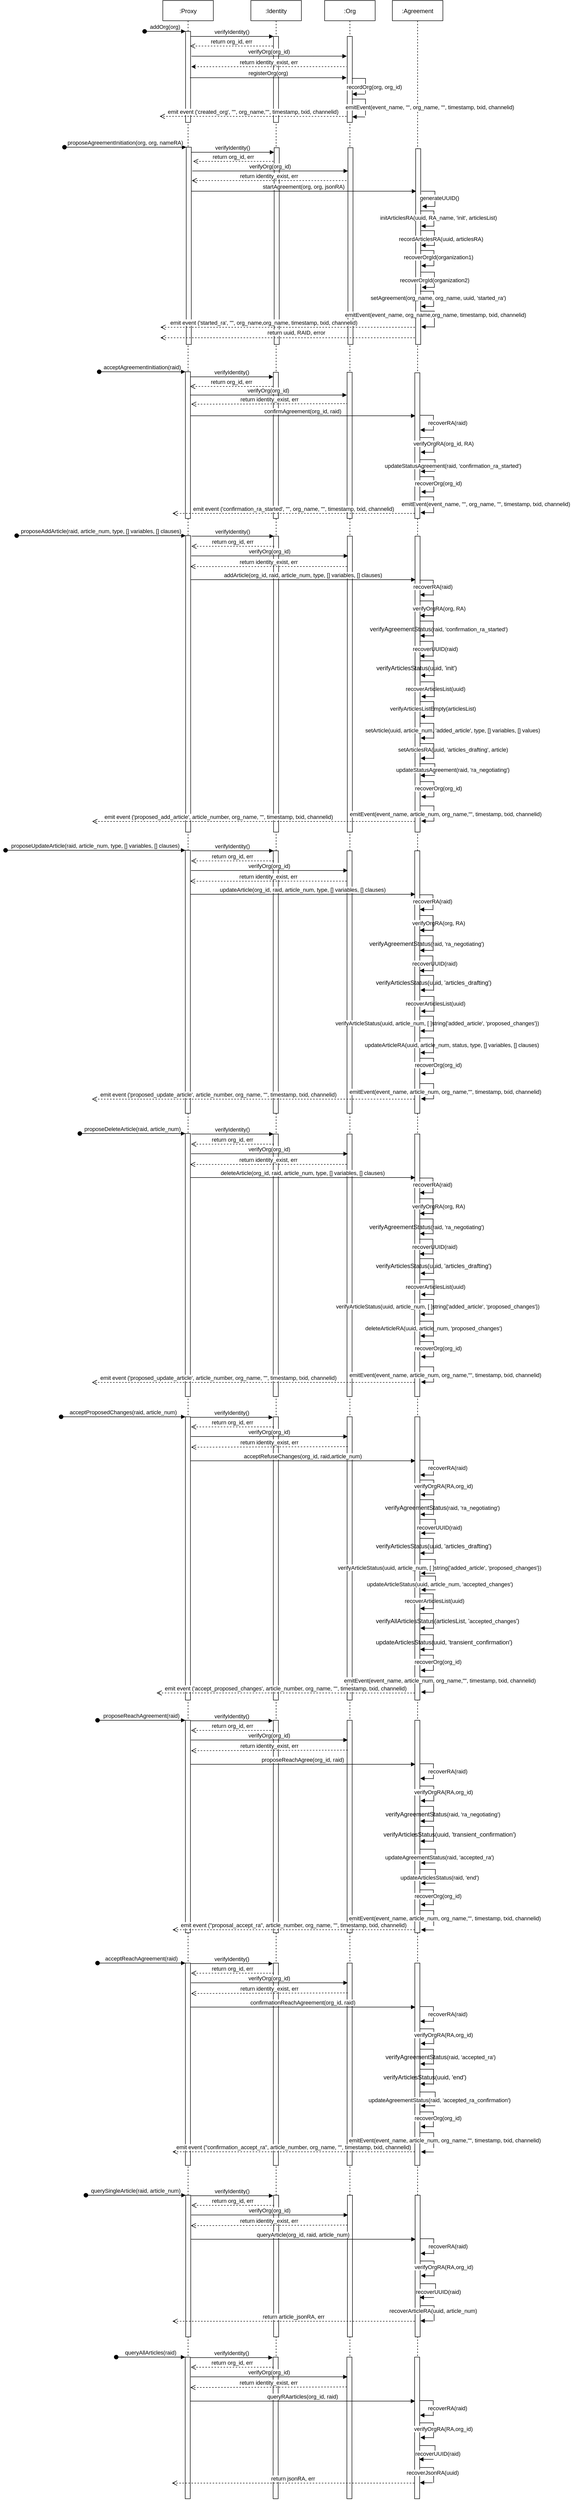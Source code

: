 <mxfile version="15.0.6" type="device"><diagram id="YIm8_T_KmjakDC7QFvaZ" name="Page-1"><mxGraphModel dx="2154" dy="2779" grid="1" gridSize="10" guides="1" tooltips="1" connect="1" arrows="1" fold="1" page="1" pageScale="1" pageWidth="850" pageHeight="1100" math="0" shadow="0"><root><mxCell id="0"/><mxCell id="1" parent="0"/><mxCell id="ICceSbjO2ffGUROcHxIc-226" value=":Proxy" style="shape=umlLifeline;perimeter=lifelinePerimeter;container=1;collapsible=0;recursiveResize=0;rounded=0;shadow=0;strokeWidth=1;" parent="1" vertex="1"><mxGeometry x="-528.8" y="-2200" width="100" height="4940" as="geometry"/></mxCell><mxCell id="ICceSbjO2ffGUROcHxIc-224" value=":Identity" style="shape=umlLifeline;perimeter=lifelinePerimeter;container=1;collapsible=0;recursiveResize=0;rounded=0;shadow=0;strokeWidth=1;" parent="1" vertex="1"><mxGeometry x="-354.55" y="-2200" width="100" height="4940" as="geometry"/></mxCell><mxCell id="ICceSbjO2ffGUROcHxIc-7" value=":Org" style="shape=umlLifeline;perimeter=lifelinePerimeter;container=1;collapsible=0;recursiveResize=0;rounded=0;shadow=0;strokeWidth=1;" parent="1" vertex="1"><mxGeometry x="-208.55" y="-2200" width="100" height="4940" as="geometry"/></mxCell><mxCell id="ICceSbjO2ffGUROcHxIc-9" value=":Agreement" style="shape=umlLifeline;perimeter=lifelinePerimeter;container=1;collapsible=0;recursiveResize=0;rounded=0;shadow=0;strokeWidth=1;" parent="1" vertex="1"><mxGeometry x="-74.55" y="-2200" width="100" height="4940" as="geometry"/></mxCell><mxCell id="ICceSbjO2ffGUROcHxIc-42" value="" style="points=[];perimeter=orthogonalPerimeter;rounded=0;shadow=0;strokeWidth=1;" parent="1" vertex="1"><mxGeometry x="-28.42" y="-1907" width="10" height="387" as="geometry"/></mxCell><mxCell id="ICceSbjO2ffGUROcHxIc-43" value="" style="points=[];perimeter=orthogonalPerimeter;rounded=0;shadow=0;strokeWidth=1;" parent="1" vertex="1"><mxGeometry x="-482.42" y="-1910" width="10" height="390" as="geometry"/></mxCell><mxCell id="ICceSbjO2ffGUROcHxIc-44" value="proposeAgreementInitiation(org, org, nameRA)" style="verticalAlign=bottom;startArrow=oval;endArrow=block;startSize=8;shadow=0;strokeWidth=1;" parent="1" target="ICceSbjO2ffGUROcHxIc-43" edge="1"><mxGeometry relative="1" as="geometry"><mxPoint x="-723.42" y="-1910" as="sourcePoint"/></mxGeometry></mxCell><mxCell id="ICceSbjO2ffGUROcHxIc-45" value="verifyIdentity()" style="verticalAlign=bottom;endArrow=block;entryX=0;entryY=0;shadow=0;strokeWidth=1;" parent="1" source="ICceSbjO2ffGUROcHxIc-43" edge="1"><mxGeometry relative="1" as="geometry"><mxPoint x="-378.42" y="-1900" as="sourcePoint"/><mxPoint x="-308.42" y="-1900" as="targetPoint"/></mxGeometry></mxCell><mxCell id="ICceSbjO2ffGUROcHxIc-46" value="" style="points=[];perimeter=orthogonalPerimeter;rounded=0;shadow=0;strokeWidth=1;" parent="1" vertex="1"><mxGeometry x="-308.42" y="-1909" width="10" height="389" as="geometry"/></mxCell><mxCell id="ICceSbjO2ffGUROcHxIc-47" value="return identity_exist, err" style="verticalAlign=bottom;endArrow=open;dashed=1;endSize=8;shadow=0;strokeWidth=1;arcSize=20;" parent="1" edge="1"><mxGeometry relative="1" as="geometry"><mxPoint x="-471.42" y="-1844" as="targetPoint"/><mxPoint x="-165.42" y="-1844" as="sourcePoint"/></mxGeometry></mxCell><mxCell id="ICceSbjO2ffGUROcHxIc-48" value="verifyOrg(org_id)" style="verticalAlign=bottom;endArrow=block;shadow=0;strokeWidth=1;" parent="1" edge="1"><mxGeometry relative="1" as="geometry"><mxPoint x="-470.42" y="-1863" as="sourcePoint"/><mxPoint x="-162.48" y="-1863" as="targetPoint"/></mxGeometry></mxCell><mxCell id="ICceSbjO2ffGUROcHxIc-49" value="" style="points=[];perimeter=orthogonalPerimeter;rounded=0;shadow=0;strokeWidth=1;" parent="1" vertex="1"><mxGeometry x="-162.42" y="-1909" width="10" height="389" as="geometry"/></mxCell><mxCell id="ICceSbjO2ffGUROcHxIc-51" value="startAgreement(org, org, jsonRA)" style="verticalAlign=bottom;endArrow=block;shadow=0;strokeWidth=1;" parent="1" edge="1"><mxGeometry relative="1" as="geometry"><mxPoint x="-472.42" y="-1823" as="sourcePoint"/><mxPoint x="-27.42" y="-1823" as="targetPoint"/></mxGeometry></mxCell><mxCell id="ICceSbjO2ffGUROcHxIc-52" value="" style="shape=partialRectangle;whiteSpace=wrap;html=1;bottom=0;right=0;fillColor=none;rotation=90;" parent="1" vertex="1"><mxGeometry x="-20.47" y="-1782.25" width="29.9" height="26.41" as="geometry"/></mxCell><mxCell id="ICceSbjO2ffGUROcHxIc-53" value="initArticlesRA(uuid, RA_name, 'init', articlesList)" style="verticalAlign=bottom;endArrow=block;shadow=0;strokeWidth=1;" parent="1" edge="1"><mxGeometry x="-1" y="-12" relative="1" as="geometry"><mxPoint x="7.83" y="-1753.75" as="sourcePoint"/><mxPoint x="-17.42" y="-1754" as="targetPoint"/><mxPoint x="9" y="4" as="offset"/></mxGeometry></mxCell><mxCell id="ICceSbjO2ffGUROcHxIc-54" value="" style="shape=partialRectangle;whiteSpace=wrap;html=1;bottom=0;right=0;fillColor=none;rotation=90;" parent="1" vertex="1"><mxGeometry x="-19.47" y="-1743.25" width="29.9" height="26.41" as="geometry"/></mxCell><mxCell id="ICceSbjO2ffGUROcHxIc-55" value="recordArticlesRA(uuid, articlesRA)" style="verticalAlign=bottom;endArrow=block;shadow=0;strokeWidth=1;" parent="1" edge="1"><mxGeometry x="-1" y="-14" relative="1" as="geometry"><mxPoint x="7.83" y="-1715.75" as="sourcePoint"/><mxPoint x="-17.42" y="-1716" as="targetPoint"/><mxPoint x="14" y="10" as="offset"/></mxGeometry></mxCell><mxCell id="ICceSbjO2ffGUROcHxIc-56" value="" style="group" parent="1" vertex="1" connectable="0"><mxGeometry x="-533.42" y="-1552" width="539.66" height="19.9" as="geometry"/></mxCell><mxCell id="ICceSbjO2ffGUROcHxIc-59" value="return uuid, RAID, error" style="verticalAlign=bottom;endArrow=open;dashed=1;endSize=8;shadow=0;strokeWidth=1;arcSize=20;" parent="ICceSbjO2ffGUROcHxIc-56" edge="1"><mxGeometry x="-0.068" y="-1" relative="1" as="geometry"><mxPoint y="18.739" as="targetPoint"/><mxPoint x="503.505" y="18.739" as="sourcePoint"/><mxPoint as="offset"/></mxGeometry></mxCell><mxCell id="ICceSbjO2ffGUROcHxIc-65" value="" style="shape=partialRectangle;whiteSpace=wrap;html=1;bottom=0;right=0;fillColor=none;rotation=90;" parent="1" vertex="1"><mxGeometry x="-20.92" y="-1623.54" width="29.9" height="26.41" as="geometry"/></mxCell><mxCell id="ICceSbjO2ffGUROcHxIc-66" value="setAgreement(org_name, org_name, uuid, 'started_ra')" style="verticalAlign=bottom;endArrow=block;shadow=0;strokeWidth=1;" parent="1" edge="1"><mxGeometry x="-1" y="-12" relative="1" as="geometry"><mxPoint x="7.38" y="-1595.04" as="sourcePoint"/><mxPoint x="-17.87" y="-1595.29" as="targetPoint"/><mxPoint x="9" y="4" as="offset"/></mxGeometry></mxCell><mxCell id="ICceSbjO2ffGUROcHxIc-95" value="" style="points=[];perimeter=orthogonalPerimeter;rounded=0;shadow=0;strokeWidth=1;" parent="1" vertex="1"><mxGeometry x="-30.11" y="-1464" width="10" height="288" as="geometry"/></mxCell><mxCell id="ICceSbjO2ffGUROcHxIc-96" value="" style="points=[];perimeter=orthogonalPerimeter;rounded=0;shadow=0;strokeWidth=1;" parent="1" vertex="1"><mxGeometry x="-484.11" y="-1466" width="10" height="290" as="geometry"/></mxCell><mxCell id="ICceSbjO2ffGUROcHxIc-97" value="acceptAgreementInitiation(raid)" style="verticalAlign=bottom;startArrow=oval;endArrow=block;startSize=8;shadow=0;strokeWidth=1;" parent="1" target="ICceSbjO2ffGUROcHxIc-96" edge="1"><mxGeometry x="-725.11" y="-1466" as="geometry"><mxPoint x="-654.66" y="-1466" as="sourcePoint"/></mxGeometry></mxCell><mxCell id="ICceSbjO2ffGUROcHxIc-98" value="verifyIdentity()" style="verticalAlign=bottom;endArrow=block;entryX=0;entryY=0;shadow=0;strokeWidth=1;" parent="1" source="ICceSbjO2ffGUROcHxIc-96" edge="1"><mxGeometry x="-725.11" y="-1466" as="geometry"><mxPoint x="-380.11" y="-1456" as="sourcePoint"/><mxPoint x="-310.11" y="-1456" as="targetPoint"/></mxGeometry></mxCell><mxCell id="ICceSbjO2ffGUROcHxIc-99" value="" style="points=[];perimeter=orthogonalPerimeter;rounded=0;shadow=0;strokeWidth=1;" parent="1" vertex="1"><mxGeometry x="-310.11" y="-1465" width="10" height="289" as="geometry"/></mxCell><mxCell id="ICceSbjO2ffGUROcHxIc-100" value="return identity_exist, err" style="verticalAlign=bottom;endArrow=open;dashed=1;endSize=8;exitX=0.3;exitY=0.25;shadow=0;strokeWidth=1;arcSize=20;exitDx=0;exitDy=0;exitPerimeter=0;entryX=1.145;entryY=0.263;entryDx=0;entryDy=0;entryPerimeter=0;" parent="1" edge="1"><mxGeometry x="-724.66" y="-1449" as="geometry"><mxPoint x="-472.66" y="-1401.88" as="targetPoint"/><mxPoint x="-162.66" y="-1403" as="sourcePoint"/></mxGeometry></mxCell><mxCell id="ICceSbjO2ffGUROcHxIc-101" value="verifyOrg(org_id)" style="verticalAlign=bottom;endArrow=block;shadow=0;strokeWidth=1;" parent="1" edge="1"><mxGeometry x="-901.91" y="-1444" as="geometry"><mxPoint x="-474.91" y="-1420" as="sourcePoint"/><mxPoint x="-164.66" y="-1420" as="targetPoint"/></mxGeometry></mxCell><mxCell id="ICceSbjO2ffGUROcHxIc-102" value="" style="points=[];perimeter=orthogonalPerimeter;rounded=0;shadow=0;strokeWidth=1;" parent="1" vertex="1"><mxGeometry x="-164.11" y="-1465" width="10" height="289" as="geometry"/></mxCell><mxCell id="ICceSbjO2ffGUROcHxIc-104" value="confirmAgreement(org_id, raid)" style="verticalAlign=bottom;endArrow=block;shadow=0;strokeWidth=1;" parent="1" edge="1"><mxGeometry x="-725.11" y="-1466" as="geometry"><mxPoint x="-474.11" y="-1379" as="sourcePoint"/><mxPoint x="-29.11" y="-1379" as="targetPoint"/></mxGeometry></mxCell><mxCell id="ICceSbjO2ffGUROcHxIc-109" value="emit event ('confirmation_ra_started', &quot;&quot;, org_name, &quot;&quot;, timestamp, txid, channelid)" style="verticalAlign=bottom;endArrow=open;dashed=1;endSize=8;shadow=0;strokeWidth=1;arcSize=20;" parent="1" edge="1"><mxGeometry x="-723.58" y="-1368" as="geometry"><mxPoint x="-509.58" y="-1186" as="targetPoint"/><mxPoint x="-30.08" y="-1186" as="sourcePoint"/><mxPoint as="offset"/></mxGeometry></mxCell><mxCell id="ICceSbjO2ffGUROcHxIc-116" value="" style="group" parent="1" vertex="1" connectable="0"><mxGeometry x="-19.655" y="-1379.995" width="26.41" height="29.9" as="geometry"/></mxCell><mxCell id="ICceSbjO2ffGUROcHxIc-117" value="" style="shape=partialRectangle;whiteSpace=wrap;html=1;bottom=0;right=0;fillColor=none;rotation=90;" parent="ICceSbjO2ffGUROcHxIc-116" vertex="1"><mxGeometry x="-1.745" y="1.745" width="29.9" height="26.41" as="geometry"/></mxCell><mxCell id="ICceSbjO2ffGUROcHxIc-118" value="recoverRA(raid)" style="verticalAlign=bottom;endArrow=block;shadow=0;strokeWidth=1;" parent="ICceSbjO2ffGUROcHxIc-116" edge="1"><mxGeometry as="geometry"><mxPoint x="25.555" y="29.245" as="sourcePoint"/><mxPoint x="0.305" y="28.995" as="targetPoint"/><mxPoint x="42" y="-5" as="offset"/></mxGeometry></mxCell><mxCell id="ICceSbjO2ffGUROcHxIc-119" value="" style="group" parent="1" vertex="1" connectable="0"><mxGeometry x="-18.965" y="-1336.005" width="26.41" height="29.9" as="geometry"/></mxCell><mxCell id="ICceSbjO2ffGUROcHxIc-120" value="" style="shape=partialRectangle;whiteSpace=wrap;html=1;bottom=0;right=0;fillColor=none;rotation=90;" parent="ICceSbjO2ffGUROcHxIc-119" vertex="1"><mxGeometry x="-1.745" y="1.745" width="29.9" height="26.41" as="geometry"/></mxCell><mxCell id="ICceSbjO2ffGUROcHxIc-121" value="verifyOrgRA(org_id, RA)" style="verticalAlign=bottom;endArrow=block;shadow=0;strokeWidth=1;" parent="ICceSbjO2ffGUROcHxIc-119" edge="1"><mxGeometry x="-634.245" y="-769.005" as="geometry"><mxPoint x="25.555" y="29.245" as="sourcePoint"/><mxPoint x="0.305" y="28.995" as="targetPoint"/><mxPoint x="33" y="-8" as="offset"/></mxGeometry></mxCell><mxCell id="ICceSbjO2ffGUROcHxIc-126" value="" style="group" parent="1" vertex="1" connectable="0"><mxGeometry x="-19.965" y="-1292.995" width="49.95" height="65.405" as="geometry"/></mxCell><mxCell id="ICceSbjO2ffGUROcHxIc-127" value="" style="shape=partialRectangle;whiteSpace=wrap;html=1;bottom=0;right=0;fillColor=none;rotation=90;" parent="ICceSbjO2ffGUROcHxIc-126" vertex="1"><mxGeometry x="4.9" y="-4.1" width="20.05" height="29.86" as="geometry"/></mxCell><mxCell id="ICceSbjO2ffGUROcHxIc-128" value="updateStatusAgreement(raid, 'confirmation_ra_started')" style="verticalAlign=bottom;endArrow=block;shadow=0;strokeWidth=1;exitX=0.208;exitY=1;exitDx=0;exitDy=0;exitPerimeter=0;" parent="ICceSbjO2ffGUROcHxIc-126" edge="1"><mxGeometry y="-27" as="geometry"><mxPoint x="29.785" y="23.995" as="sourcePoint"/><mxPoint x="1.305" y="23.995" as="targetPoint"/><mxPoint x="50" y="-2" as="offset"/></mxGeometry></mxCell><mxCell id="KNuzZZ716vVduI9K5CCb-4" value="" style="shape=partialRectangle;whiteSpace=wrap;html=1;bottom=0;right=0;fillColor=none;rotation=90;" parent="ICceSbjO2ffGUROcHxIc-126" vertex="1"><mxGeometry x="-2.035" y="76.995" width="31.93" height="26.41" as="geometry"/></mxCell><mxCell id="KNuzZZ716vVduI9K5CCb-5" value="emitEvent(event_name, &quot;&quot;, org_name, &quot;&quot;, timestamp, txid, channelid)" style="verticalAlign=bottom;endArrow=block;shadow=0;strokeWidth=1;" parent="ICceSbjO2ffGUROcHxIc-126" edge="1"><mxGeometry as="geometry"><mxPoint x="26.275" y="105.585" as="sourcePoint"/><mxPoint x="1.025" y="105.335" as="targetPoint"/><mxPoint x="117" y="-8" as="offset"/></mxGeometry></mxCell><mxCell id="VQi0X2b437CusY4rIQ_h-32" value="" style="points=[];perimeter=orthogonalPerimeter;rounded=0;shadow=0;strokeWidth=1;" parent="1" vertex="1"><mxGeometry x="-30.08" y="600" width="10" height="560" as="geometry"/></mxCell><mxCell id="VQi0X2b437CusY4rIQ_h-33" value="" style="points=[];perimeter=orthogonalPerimeter;rounded=0;shadow=0;strokeWidth=1;" parent="1" vertex="1"><mxGeometry x="-484.08" y="600" width="10" height="560" as="geometry"/></mxCell><mxCell id="VQi0X2b437CusY4rIQ_h-34" value="acceptProposedChanges(raid, article_num)" style="verticalAlign=bottom;startArrow=oval;endArrow=block;startSize=8;shadow=0;strokeWidth=1;" parent="1" target="VQi0X2b437CusY4rIQ_h-33" edge="1"><mxGeometry x="-725.08" y="600" as="geometry"><mxPoint x="-730" y="600" as="sourcePoint"/></mxGeometry></mxCell><mxCell id="VQi0X2b437CusY4rIQ_h-36" value="" style="points=[];perimeter=orthogonalPerimeter;rounded=0;shadow=0;strokeWidth=1;" parent="1" vertex="1"><mxGeometry x="-310.08" y="600" width="10" height="560" as="geometry"/></mxCell><mxCell id="VQi0X2b437CusY4rIQ_h-39" value="" style="points=[];perimeter=orthogonalPerimeter;rounded=0;shadow=0;strokeWidth=1;" parent="1" vertex="1"><mxGeometry x="-164.08" y="600" width="10" height="560" as="geometry"/></mxCell><mxCell id="VQi0X2b437CusY4rIQ_h-41" value="acceptRefuseChanges(org_id, raid,article_num)" style="verticalAlign=bottom;endArrow=block;shadow=0;strokeWidth=1;" parent="1" edge="1"><mxGeometry x="-725.08" y="600" as="geometry"><mxPoint x="-474.08" y="687" as="sourcePoint"/><mxPoint x="-29.08" y="687" as="targetPoint"/></mxGeometry></mxCell><mxCell id="VQi0X2b437CusY4rIQ_h-43" value="" style="group" parent="1" vertex="1" connectable="0"><mxGeometry x="-19.625" y="686.005" width="26.41" height="29.9" as="geometry"/></mxCell><mxCell id="VQi0X2b437CusY4rIQ_h-44" value="" style="shape=partialRectangle;whiteSpace=wrap;html=1;bottom=0;right=0;fillColor=none;rotation=90;" parent="VQi0X2b437CusY4rIQ_h-43" vertex="1"><mxGeometry x="-1.745" y="1.745" width="29.9" height="26.41" as="geometry"/></mxCell><mxCell id="VQi0X2b437CusY4rIQ_h-45" value="recoverRA(raid)" style="verticalAlign=bottom;endArrow=block;shadow=0;strokeWidth=1;" parent="VQi0X2b437CusY4rIQ_h-43" edge="1"><mxGeometry as="geometry"><mxPoint x="25.555" y="29.245" as="sourcePoint"/><mxPoint x="0.305" y="28.995" as="targetPoint"/><mxPoint x="42" y="-5" as="offset"/></mxGeometry></mxCell><mxCell id="VQi0X2b437CusY4rIQ_h-46" value="" style="group" parent="1" vertex="1" connectable="0"><mxGeometry x="-18.935" y="724.995" width="26.41" height="29.9" as="geometry"/></mxCell><mxCell id="VQi0X2b437CusY4rIQ_h-47" value="" style="shape=partialRectangle;whiteSpace=wrap;html=1;bottom=0;right=0;fillColor=none;rotation=90;" parent="VQi0X2b437CusY4rIQ_h-46" vertex="1"><mxGeometry x="-1.745" y="1.745" width="29.9" height="26.41" as="geometry"/></mxCell><mxCell id="VQi0X2b437CusY4rIQ_h-48" value="verifyOrgRA(RA,org_id)" style="verticalAlign=bottom;endArrow=block;shadow=0;strokeWidth=1;" parent="VQi0X2b437CusY4rIQ_h-46" edge="1"><mxGeometry x="-634.245" y="-769.005" as="geometry"><mxPoint x="25.555" y="29.245" as="sourcePoint"/><mxPoint x="0.305" y="28.995" as="targetPoint"/><mxPoint x="33" y="-8" as="offset"/></mxGeometry></mxCell><mxCell id="VQi0X2b437CusY4rIQ_h-53" value="&lt;span style=&quot;font-family: &amp;#34;helvetica&amp;#34; ; text-align: center&quot;&gt;verifyAgreementStatus&lt;/span&gt;&lt;span style=&quot;font-family: &amp;#34;helvetica&amp;#34; ; font-size: 11px ; text-align: center ; background-color: rgb(255 , 255 , 255)&quot;&gt;(raid, '&lt;/span&gt;&lt;span style=&quot;font-family: &amp;#34;helvetica&amp;#34; ; font-size: 11px ; text-align: center ; background-color: rgb(255 , 255 , 255)&quot;&gt;ra_negotiating'&lt;/span&gt;&lt;span style=&quot;font-family: &amp;#34;helvetica&amp;#34; ; font-size: 11px ; text-align: center ; background-color: rgb(255 , 255 , 255)&quot;&gt;)&lt;/span&gt;" style="text;whiteSpace=wrap;html=1;" parent="1" vertex="1"><mxGeometry x="-91.0" y="765.59" width="270" height="30" as="geometry"/></mxCell><mxCell id="VQi0X2b437CusY4rIQ_h-54" value="" style="shape=partialRectangle;whiteSpace=wrap;html=1;bottom=0;right=0;fillColor=none;rotation=90;" parent="1" vertex="1"><mxGeometry x="-21.13" y="765.59" width="29.9" height="26.41" as="geometry"/></mxCell><mxCell id="VQi0X2b437CusY4rIQ_h-55" value="" style="verticalAlign=bottom;endArrow=block;shadow=0;strokeWidth=1;" parent="1" edge="1"><mxGeometry x="-814.08" y="634.84" as="geometry"><mxPoint x="6.17" y="793.09" as="sourcePoint"/><mxPoint x="-19.08" y="792.84" as="targetPoint"/><mxPoint x="39" y="35" as="offset"/></mxGeometry></mxCell><mxCell id="VQi0X2b437CusY4rIQ_h-105" value="" style="points=[];perimeter=orthogonalPerimeter;rounded=0;shadow=0;strokeWidth=1;" parent="1" vertex="1"><mxGeometry x="-29.67" y="-1141" width="10" height="585" as="geometry"/></mxCell><mxCell id="VQi0X2b437CusY4rIQ_h-106" value="" style="points=[];perimeter=orthogonalPerimeter;rounded=0;shadow=0;strokeWidth=1;" parent="1" vertex="1"><mxGeometry x="-483.67" y="-1142" width="10" height="586" as="geometry"/></mxCell><mxCell id="VQi0X2b437CusY4rIQ_h-107" value="proposeAddArticle(raid, article_num, type, [] variables, [] clauses)" style="verticalAlign=bottom;startArrow=oval;endArrow=block;startSize=8;shadow=0;strokeWidth=1;" parent="1" target="VQi0X2b437CusY4rIQ_h-106" edge="1"><mxGeometry x="-814.67" y="-1142" as="geometry"><mxPoint x="-818" y="-1142" as="sourcePoint"/></mxGeometry></mxCell><mxCell id="VQi0X2b437CusY4rIQ_h-109" value="" style="points=[];perimeter=orthogonalPerimeter;rounded=0;shadow=0;strokeWidth=1;" parent="1" vertex="1"><mxGeometry x="-309.67" y="-1141" width="10" height="585" as="geometry"/></mxCell><mxCell id="VQi0X2b437CusY4rIQ_h-112" value="" style="points=[];perimeter=orthogonalPerimeter;rounded=0;shadow=0;strokeWidth=1;" parent="1" vertex="1"><mxGeometry x="-163.67" y="-1141" width="10" height="585" as="geometry"/></mxCell><mxCell id="VQi0X2b437CusY4rIQ_h-114" value="addArticle(org_id, raid, article_num, type, [] variables, [] clauses)" style="verticalAlign=bottom;endArrow=block;shadow=0;strokeWidth=1;" parent="1" edge="1"><mxGeometry x="-814.67" y="-1142" as="geometry"><mxPoint x="-473.67" y="-1055" as="sourcePoint"/><mxPoint x="-28.67" y="-1055" as="targetPoint"/><mxPoint as="offset"/></mxGeometry></mxCell><mxCell id="VQi0X2b437CusY4rIQ_h-115" value="" style="shape=partialRectangle;whiteSpace=wrap;html=1;bottom=0;right=0;fillColor=none;rotation=90;" parent="1" vertex="1"><mxGeometry x="-21.72" y="-1052.25" width="29.9" height="26.41" as="geometry"/></mxCell><mxCell id="VQi0X2b437CusY4rIQ_h-116" value="recoverRA(raid)" style="verticalAlign=bottom;endArrow=block;shadow=0;strokeWidth=1;" parent="1" edge="1"><mxGeometry x="-655.42" y="-2062" as="geometry"><mxPoint x="5.58" y="-1024.75" as="sourcePoint"/><mxPoint x="-19.67" y="-1025" as="targetPoint"/><mxPoint x="13" y="-7" as="offset"/></mxGeometry></mxCell><mxCell id="VQi0X2b437CusY4rIQ_h-117" value="" style="shape=partialRectangle;whiteSpace=wrap;html=1;bottom=0;right=0;fillColor=none;rotation=90;" parent="1" vertex="1"><mxGeometry x="-21.72" y="-1011.25" width="29.9" height="26.41" as="geometry"/></mxCell><mxCell id="VQi0X2b437CusY4rIQ_h-118" value="" style="verticalAlign=bottom;endArrow=block;shadow=0;strokeWidth=1;" parent="1" edge="1"><mxGeometry x="-814.67" y="-1142" as="geometry"><mxPoint x="5.58" y="-983.75" as="sourcePoint"/><mxPoint x="-19.67" y="-984" as="targetPoint"/><mxPoint x="39" y="35" as="offset"/></mxGeometry></mxCell><mxCell id="VQi0X2b437CusY4rIQ_h-123" value="&lt;span style=&quot;color: rgb(0, 0, 0); font-family: helvetica; font-size: 11px; font-style: normal; font-weight: 400; letter-spacing: normal; text-align: center; text-indent: 0px; text-transform: none; word-spacing: 0px; background-color: rgb(255, 255, 255); display: inline; float: none;&quot;&gt;verifyOrgRA(org, RA)&lt;/span&gt;" style="text;whiteSpace=wrap;html=1;" parent="1" vertex="1"><mxGeometry x="-36.05" y="-1011.84" width="130" height="30" as="geometry"/></mxCell><mxCell id="VQi0X2b437CusY4rIQ_h-124" value="" style="shape=partialRectangle;whiteSpace=wrap;html=1;bottom=0;right=0;fillColor=none;rotation=90;" parent="1" vertex="1"><mxGeometry x="-21.47" y="-1011.25" width="29.9" height="26.41" as="geometry"/></mxCell><mxCell id="VQi0X2b437CusY4rIQ_h-125" value="" style="verticalAlign=bottom;endArrow=block;shadow=0;strokeWidth=1;" parent="1" edge="1"><mxGeometry x="-814.42" y="-1142" as="geometry"><mxPoint x="5.83" y="-983.75" as="sourcePoint"/><mxPoint x="-19.42" y="-984" as="targetPoint"/><mxPoint x="39" y="35" as="offset"/></mxGeometry></mxCell><mxCell id="VQi0X2b437CusY4rIQ_h-126" value="&lt;span style=&quot;font-family: &amp;#34;helvetica&amp;#34; ; text-align: center&quot;&gt;verifyAgreementStatus&lt;/span&gt;&lt;span style=&quot;font-family: &amp;#34;helvetica&amp;#34; ; font-size: 11px ; text-align: center ; background-color: rgb(255 , 255 , 255)&quot;&gt;(raid, 'confirmation_ra_started')&lt;/span&gt;" style="text;whiteSpace=wrap;html=1;" parent="1" vertex="1"><mxGeometry x="-120.98" y="-971.41" width="297.98" height="30" as="geometry"/></mxCell><mxCell id="VQi0X2b437CusY4rIQ_h-127" value="" style="shape=partialRectangle;whiteSpace=wrap;html=1;bottom=0;right=0;fillColor=none;rotation=90;" parent="1" vertex="1"><mxGeometry x="-21.47" y="-971.41" width="29.9" height="26.41" as="geometry"/></mxCell><mxCell id="VQi0X2b437CusY4rIQ_h-128" value="" style="verticalAlign=bottom;endArrow=block;shadow=0;strokeWidth=1;" parent="1" edge="1"><mxGeometry x="-814.42" y="-1102.16" as="geometry"><mxPoint x="5.83" y="-943.91" as="sourcePoint"/><mxPoint x="-19.42" y="-944.16" as="targetPoint"/><mxPoint x="39" y="35" as="offset"/></mxGeometry></mxCell><mxCell id="ICceSbjO2ffGUROcHxIc-11" value="" style="group" parent="1" vertex="1" connectable="0"><mxGeometry x="-564.8" y="-2139" width="91" height="180" as="geometry"/></mxCell><mxCell id="ICceSbjO2ffGUROcHxIc-12" value="" style="points=[];perimeter=orthogonalPerimeter;rounded=0;shadow=0;strokeWidth=1;" parent="ICceSbjO2ffGUROcHxIc-11" vertex="1"><mxGeometry x="81" width="10" height="180" as="geometry"/></mxCell><mxCell id="ICceSbjO2ffGUROcHxIc-13" value="addOrg(org)" style="verticalAlign=bottom;startArrow=oval;endArrow=block;startSize=8;shadow=0;strokeWidth=1;" parent="ICceSbjO2ffGUROcHxIc-11" target="ICceSbjO2ffGUROcHxIc-12" edge="1"><mxGeometry relative="1" as="geometry"><mxPoint as="sourcePoint"/></mxGeometry></mxCell><mxCell id="ICceSbjO2ffGUROcHxIc-14" value="" style="points=[];perimeter=orthogonalPerimeter;rounded=0;shadow=0;strokeWidth=1;" parent="1" vertex="1"><mxGeometry x="-309.8" y="-2129" width="10" height="170" as="geometry"/></mxCell><mxCell id="ICceSbjO2ffGUROcHxIc-15" value="verifyIdentity()" style="verticalAlign=bottom;endArrow=block;entryX=0;entryY=0;shadow=0;strokeWidth=1;" parent="1" source="ICceSbjO2ffGUROcHxIc-12" target="ICceSbjO2ffGUROcHxIc-14" edge="1"><mxGeometry x="-564.8" y="-2139" as="geometry"><mxPoint x="-379.8" y="-2129" as="sourcePoint"/></mxGeometry></mxCell><mxCell id="ICceSbjO2ffGUROcHxIc-16" value="" style="points=[];perimeter=orthogonalPerimeter;rounded=0;shadow=0;strokeWidth=1;" parent="1" vertex="1"><mxGeometry x="-163.8" y="-2129" width="10" height="170" as="geometry"/></mxCell><mxCell id="ICceSbjO2ffGUROcHxIc-18" value="verifyOrg(org_id)" style="verticalAlign=bottom;endArrow=block;shadow=0;strokeWidth=1;exitX=1.172;exitY=0.273;exitDx=0;exitDy=0;exitPerimeter=0;" parent="1" source="ICceSbjO2ffGUROcHxIc-12" edge="1"><mxGeometry x="-564.8" y="-2139" as="geometry"><mxPoint x="-298.8" y="-2090" as="sourcePoint"/><mxPoint x="-164.8" y="-2090" as="targetPoint"/></mxGeometry></mxCell><mxCell id="ICceSbjO2ffGUROcHxIc-19" value="registerOrg(org)" style="verticalAlign=bottom;endArrow=block;shadow=0;strokeWidth=1;" parent="1" edge="1"><mxGeometry x="-565.05" y="-2132.39" as="geometry"><mxPoint x="-475.05" y="-2047.39" as="sourcePoint"/><mxPoint x="-165.05" y="-2047.39" as="targetPoint"/></mxGeometry></mxCell><mxCell id="ICceSbjO2ffGUROcHxIc-20" value="" style="shape=partialRectangle;whiteSpace=wrap;html=1;bottom=0;right=0;fillColor=none;rotation=90;" parent="1" vertex="1"><mxGeometry x="-155.85" y="-2044.25" width="29.9" height="26.41" as="geometry"/></mxCell><mxCell id="ICceSbjO2ffGUROcHxIc-21" value="recordOrg(org, org_id)" style="verticalAlign=bottom;endArrow=block;shadow=0;strokeWidth=1;" parent="1" edge="1"><mxGeometry x="-669.8" y="-1100" as="geometry"><mxPoint x="-128.55" y="-2014.75" as="sourcePoint"/><mxPoint x="-153.8" y="-2015" as="targetPoint"/><mxPoint x="31" y="-5" as="offset"/></mxGeometry></mxCell><mxCell id="ICceSbjO2ffGUROcHxIc-22" value="emit event ('created_org', &quot;&quot;, org_name,&quot;&quot;, timestamp, txid, channelid)" style="verticalAlign=bottom;endArrow=open;dashed=1;endSize=8;shadow=0;strokeWidth=1;arcSize=20;" parent="1" edge="1"><mxGeometry x="-564.8" y="-2104" as="geometry"><mxPoint x="-534.8" y="-1971" as="targetPoint"/><mxPoint x="-165.1" y="-1970.84" as="sourcePoint"/></mxGeometry></mxCell><mxCell id="ICceSbjO2ffGUROcHxIc-23" value="" style="shape=partialRectangle;whiteSpace=wrap;html=1;bottom=0;right=0;fillColor=none;rotation=90;" parent="1" vertex="1"><mxGeometry x="-156.86" y="-2002.34" width="31.93" height="26.41" as="geometry"/></mxCell><mxCell id="ICceSbjO2ffGUROcHxIc-24" value="emitEvent(event_name, &quot;&quot;, org_name, &quot;&quot;, timestamp, txid, channelid)" style="verticalAlign=bottom;endArrow=block;shadow=0;strokeWidth=1;" parent="1" edge="1"><mxGeometry x="-669.8" y="-1100" as="geometry"><mxPoint x="-128.55" y="-1969.75" as="sourcePoint"/><mxPoint x="-153.8" y="-1970" as="targetPoint"/><mxPoint x="141" y="-10" as="offset"/></mxGeometry></mxCell><mxCell id="O3MV6Nc-ABUM8MFsv7mm-1" value="return org_id, err" style="verticalAlign=bottom;endArrow=open;dashed=1;endSize=8;exitX=0.3;exitY=0.25;shadow=0;strokeWidth=1;arcSize=20;exitDx=0;exitDy=0;exitPerimeter=0;entryX=0.9;entryY=0.161;entryDx=0;entryDy=0;entryPerimeter=0;" parent="1" target="ICceSbjO2ffGUROcHxIc-12" edge="1"><mxGeometry x="-564.8" y="-2142" as="geometry"><mxPoint x="-469.8" y="-2109.96" as="targetPoint"/><mxPoint x="-310.8" y="-2110" as="sourcePoint"/></mxGeometry></mxCell><mxCell id="O3MV6Nc-ABUM8MFsv7mm-2" value="return identity_exist, err" style="verticalAlign=bottom;endArrow=none;shadow=0;strokeWidth=1;exitX=1.172;exitY=0.273;exitDx=0;exitDy=0;exitPerimeter=0;startArrow=classic;startFill=1;endFill=0;dashed=1;" parent="1" edge="1"><mxGeometry x="-565.3" y="-2118.25" as="geometry"><mxPoint x="-472.58" y="-2069.11" as="sourcePoint"/><mxPoint x="-165.3" y="-2069.25" as="targetPoint"/></mxGeometry></mxCell><mxCell id="O3MV6Nc-ABUM8MFsv7mm-4" value="return org_id, err" style="verticalAlign=bottom;endArrow=open;dashed=1;endSize=8;exitX=0.3;exitY=0.25;shadow=0;strokeWidth=1;arcSize=20;exitDx=0;exitDy=0;exitPerimeter=0;entryX=1.4;entryY=0.178;entryDx=0;entryDy=0;entryPerimeter=0;" parent="1" edge="1"><mxGeometry x="-563.67" y="-1914" as="geometry"><mxPoint x="-468.67" y="-1881.96" as="targetPoint"/><mxPoint x="-309.67" y="-1882" as="sourcePoint"/></mxGeometry></mxCell><mxCell id="O3MV6Nc-ABUM8MFsv7mm-5" value="" style="shape=partialRectangle;whiteSpace=wrap;html=1;bottom=0;right=0;fillColor=none;rotation=90;" parent="1" vertex="1"><mxGeometry x="-20.42" y="-1704" width="29.9" height="26.41" as="geometry"/></mxCell><mxCell id="O3MV6Nc-ABUM8MFsv7mm-6" value="recoverOrgId(organization1)" style="verticalAlign=bottom;endArrow=block;shadow=0;strokeWidth=1;" parent="1" edge="1"><mxGeometry x="-1" y="-12" relative="1" as="geometry"><mxPoint x="7.88" y="-1675.5" as="sourcePoint"/><mxPoint x="-17.37" y="-1675.75" as="targetPoint"/><mxPoint x="9" y="4" as="offset"/></mxGeometry></mxCell><mxCell id="ICceSbjO2ffGUROcHxIc-61" value="emit event ('started_ra', &quot;&quot;, org_name,org_name, timestamp, txid, channelid)" style="verticalAlign=bottom;endArrow=open;dashed=1;endSize=8;shadow=0;strokeWidth=1;arcSize=20;" parent="1" edge="1"><mxGeometry x="-668.42" y="-1070" as="geometry"><mxPoint x="-533.42" y="-1554.01" as="targetPoint"/><mxPoint x="-29.92" y="-1554.01" as="sourcePoint"/><mxPoint x="-47" as="offset"/></mxGeometry></mxCell><mxCell id="O3MV6Nc-ABUM8MFsv7mm-7" value="" style="shape=partialRectangle;whiteSpace=wrap;html=1;bottom=0;right=0;fillColor=none;rotation=90;" parent="1" vertex="1"><mxGeometry x="-19.42" y="-1661.25" width="29.9" height="26.41" as="geometry"/></mxCell><mxCell id="O3MV6Nc-ABUM8MFsv7mm-8" value="recoverOrgId(organization2)" style="verticalAlign=bottom;endArrow=block;shadow=0;strokeWidth=1;" parent="1" edge="1"><mxGeometry x="-653.42" y="-2028" as="geometry"><mxPoint x="8.88" y="-1632.75" as="sourcePoint"/><mxPoint x="-16.37" y="-1633" as="targetPoint"/><mxPoint x="13" y="-5" as="offset"/></mxGeometry></mxCell><mxCell id="O3MV6Nc-ABUM8MFsv7mm-9" value="" style="shape=partialRectangle;whiteSpace=wrap;html=1;bottom=0;right=0;fillColor=none;rotation=90;" parent="1" vertex="1"><mxGeometry x="-20.48" y="-1583.17" width="31.93" height="26.41" as="geometry"/></mxCell><mxCell id="O3MV6Nc-ABUM8MFsv7mm-10" value="emitEvent(event_name, org_name,org_name, timestamp, txid, channelid)" style="verticalAlign=bottom;endArrow=block;shadow=0;strokeWidth=1;" parent="1" edge="1"><mxGeometry x="-668.42" y="-1070" as="geometry"><mxPoint x="7.83" y="-1554.58" as="sourcePoint"/><mxPoint x="-17.42" y="-1554.83" as="targetPoint"/><mxPoint x="16" y="-15" as="offset"/></mxGeometry></mxCell><mxCell id="KNuzZZ716vVduI9K5CCb-1" value="return org_id, err" style="verticalAlign=bottom;endArrow=open;dashed=1;endSize=8;exitX=0.3;exitY=0.25;shadow=0;strokeWidth=1;arcSize=20;exitDx=0;exitDy=0;exitPerimeter=0;" parent="1" edge="1"><mxGeometry x="-564.91" y="-1469" as="geometry"><mxPoint x="-474.66" y="-1437" as="targetPoint"/><mxPoint x="-310.91" y="-1437" as="sourcePoint"/></mxGeometry></mxCell><mxCell id="DltHxy8JjW1iKdPafevs-1" value="" style="shape=partialRectangle;whiteSpace=wrap;html=1;bottom=0;right=0;fillColor=none;rotation=90;" parent="1" vertex="1"><mxGeometry x="-20.66" y="-1256.84" width="29.9" height="26.41" as="geometry"/></mxCell><mxCell id="DltHxy8JjW1iKdPafevs-2" value="recoverOrg(org_id)" style="verticalAlign=bottom;endArrow=block;shadow=0;strokeWidth=1;" parent="1" edge="1"><mxGeometry x="-1" y="-12" relative="1" as="geometry"><mxPoint x="7.64" y="-1228.34" as="sourcePoint"/><mxPoint x="-17.61" y="-1228.59" as="targetPoint"/><mxPoint x="9" y="4" as="offset"/></mxGeometry></mxCell><mxCell id="DltHxy8JjW1iKdPafevs-3" value="verifyIdentity()" style="verticalAlign=bottom;endArrow=block;shadow=0;strokeWidth=1;" parent="1" edge="1"><mxGeometry x="-724.28" y="591" as="geometry"><mxPoint x="-473.28" y="601" as="sourcePoint"/><mxPoint x="-310.83" y="601" as="targetPoint"/></mxGeometry></mxCell><mxCell id="DltHxy8JjW1iKdPafevs-4" value="return identity_exist, err" style="verticalAlign=bottom;endArrow=open;dashed=1;endSize=8;exitX=0.3;exitY=0.25;shadow=0;strokeWidth=1;arcSize=20;exitDx=0;exitDy=0;exitPerimeter=0;entryX=1.145;entryY=0.263;entryDx=0;entryDy=0;entryPerimeter=0;" parent="1" edge="1"><mxGeometry x="-724.83" y="613" as="geometry"><mxPoint x="-472.83" y="660.12" as="targetPoint"/><mxPoint x="-162.83" y="659" as="sourcePoint"/></mxGeometry></mxCell><mxCell id="DltHxy8JjW1iKdPafevs-5" value="verifyOrg(org_id)" style="verticalAlign=bottom;endArrow=block;shadow=0;strokeWidth=1;" parent="1" edge="1"><mxGeometry x="-900.08" y="615" as="geometry"><mxPoint x="-473.08" y="639" as="sourcePoint"/><mxPoint x="-162.83" y="639" as="targetPoint"/></mxGeometry></mxCell><mxCell id="DltHxy8JjW1iKdPafevs-6" value="return org_id, err" style="verticalAlign=bottom;endArrow=open;dashed=1;endSize=8;exitX=0.3;exitY=0.25;shadow=0;strokeWidth=1;arcSize=20;exitDx=0;exitDy=0;exitPerimeter=0;" parent="1" edge="1"><mxGeometry x="-563.08" y="588" as="geometry"><mxPoint x="-472.83" y="620" as="targetPoint"/><mxPoint x="-309.08" y="620" as="sourcePoint"/></mxGeometry></mxCell><mxCell id="DltHxy8JjW1iKdPafevs-7" value="emit event ('accept_proposed_changes', article_number, org_name, &quot;&quot;, timestamp, txid, channelid)" style="verticalAlign=bottom;endArrow=open;dashed=1;endSize=8;shadow=0;strokeWidth=1;arcSize=20;" parent="1" edge="1"><mxGeometry x="-723.46" y="964.09" as="geometry"><mxPoint x="-541" y="1146" as="targetPoint"/><mxPoint x="-29.96" y="1146.09" as="sourcePoint"/><mxPoint as="offset"/></mxGeometry></mxCell><mxCell id="DltHxy8JjW1iKdPafevs-8" value="" style="shape=partialRectangle;whiteSpace=wrap;html=1;bottom=0;right=0;fillColor=none;rotation=90;" parent="1" vertex="1"><mxGeometry x="-14.645" y="798.005" width="20.05" height="29.86" as="geometry"/></mxCell><mxCell id="DltHxy8JjW1iKdPafevs-9" value="recoverUUID(raid)" style="verticalAlign=bottom;endArrow=block;shadow=0;strokeWidth=1;exitX=0.208;exitY=1;exitDx=0;exitDy=0;exitPerimeter=0;" parent="1" edge="1"><mxGeometry x="39" y="-772" as="geometry"><mxPoint x="10.24" y="830.1" as="sourcePoint"/><mxPoint x="-18.24" y="830.1" as="targetPoint"/><mxPoint x="23" y="-2" as="offset"/></mxGeometry></mxCell><mxCell id="DltHxy8JjW1iKdPafevs-11" value="" style="shape=partialRectangle;whiteSpace=wrap;html=1;bottom=0;right=0;fillColor=none;rotation=90;" parent="1" vertex="1"><mxGeometry x="-21.5" y="1073.0" width="29.9" height="26.41" as="geometry"/></mxCell><mxCell id="DltHxy8JjW1iKdPafevs-12" value="recoverOrg(org_id)" style="verticalAlign=bottom;endArrow=block;shadow=0;strokeWidth=1;" parent="1" edge="1"><mxGeometry x="-1" y="-12" relative="1" as="geometry"><mxPoint x="6.8" y="1101.5" as="sourcePoint"/><mxPoint x="-18.45" y="1101.25" as="targetPoint"/><mxPoint x="9" y="4" as="offset"/></mxGeometry></mxCell><mxCell id="DltHxy8JjW1iKdPafevs-13" value="" style="shape=partialRectangle;whiteSpace=wrap;html=1;bottom=0;right=0;fillColor=none;rotation=90;" parent="1" vertex="1"><mxGeometry x="-20.34" y="1115.5" width="28.83" height="26.41" as="geometry"/></mxCell><mxCell id="DltHxy8JjW1iKdPafevs-14" value="emitEvent(event_name, article_num, org_name,&quot;&quot;, timestamp, txid, channelid)" style="verticalAlign=bottom;endArrow=block;shadow=0;strokeWidth=1;" parent="1" edge="1"><mxGeometry x="-1" y="-19" relative="1" as="geometry"><mxPoint x="7.43" y="1144.49" as="sourcePoint"/><mxPoint x="-17.82" y="1144.24" as="targetPoint"/><mxPoint x="12" y="5" as="offset"/></mxGeometry></mxCell><mxCell id="yi7-Ml9xEJrMhgG7VO1o-79" value="verifyIdentity()" style="verticalAlign=bottom;endArrow=block;shadow=0;strokeWidth=1;" parent="1" edge="1"><mxGeometry x="-722.62" y="-1151" as="geometry"><mxPoint x="-471.62" y="-1141" as="sourcePoint"/><mxPoint x="-309.17" y="-1141" as="targetPoint"/></mxGeometry></mxCell><mxCell id="yi7-Ml9xEJrMhgG7VO1o-80" value="return identity_exist, err" style="verticalAlign=bottom;endArrow=open;dashed=1;endSize=8;shadow=0;strokeWidth=1;arcSize=20;entryX=1.145;entryY=0.263;entryDx=0;entryDy=0;entryPerimeter=0;" parent="1" edge="1"><mxGeometry x="-726.17" y="-1128" as="geometry"><mxPoint x="-474.17" y="-1080.88" as="targetPoint"/><mxPoint x="-164.17" y="-1081" as="sourcePoint"/></mxGeometry></mxCell><mxCell id="yi7-Ml9xEJrMhgG7VO1o-81" value="verifyOrg(org_id)" style="verticalAlign=bottom;endArrow=block;shadow=0;strokeWidth=1;" parent="1" edge="1"><mxGeometry x="-899.42" y="-1126" as="geometry"><mxPoint x="-472.42" y="-1102" as="sourcePoint"/><mxPoint x="-162.17" y="-1102" as="targetPoint"/></mxGeometry></mxCell><mxCell id="yi7-Ml9xEJrMhgG7VO1o-82" value="return org_id, err" style="verticalAlign=bottom;endArrow=open;dashed=1;endSize=8;exitX=0.3;exitY=0.25;shadow=0;strokeWidth=1;arcSize=20;exitDx=0;exitDy=0;exitPerimeter=0;" parent="1" edge="1"><mxGeometry x="-562.42" y="-1153" as="geometry"><mxPoint x="-472.17" y="-1121" as="targetPoint"/><mxPoint x="-308.42" y="-1121" as="sourcePoint"/></mxGeometry></mxCell><mxCell id="yi7-Ml9xEJrMhgG7VO1o-83" value="&lt;span style=&quot;font-family: &amp;#34;helvetica&amp;#34; ; font-size: 11px ; text-align: center ; background-color: rgb(255 , 255 , 255)&quot;&gt;recoverUUID(raid)&lt;/span&gt;" style="text;whiteSpace=wrap;html=1;" parent="1" vertex="1"><mxGeometry x="-36.47" y="-931.99" width="195.63" height="30" as="geometry"/></mxCell><mxCell id="yi7-Ml9xEJrMhgG7VO1o-84" value="" style="shape=partialRectangle;whiteSpace=wrap;html=1;bottom=0;right=0;fillColor=none;rotation=90;" parent="1" vertex="1"><mxGeometry x="-21.89" y="-931.4" width="29.9" height="26.41" as="geometry"/></mxCell><mxCell id="yi7-Ml9xEJrMhgG7VO1o-85" value="" style="verticalAlign=bottom;endArrow=block;shadow=0;strokeWidth=1;" parent="1" edge="1"><mxGeometry x="-814.84" y="-1062.15" as="geometry"><mxPoint x="5.41" y="-903.9" as="sourcePoint"/><mxPoint x="-19.84" y="-904.15" as="targetPoint"/><mxPoint x="39" y="35" as="offset"/></mxGeometry></mxCell><mxCell id="yi7-Ml9xEJrMhgG7VO1o-86" value="&lt;span style=&quot;text-align: center&quot;&gt;verifyArticlesStatus(uuid, 'init')&lt;/span&gt;" style="text;whiteSpace=wrap;html=1;" parent="1" vertex="1"><mxGeometry x="-108.34" y="-893.54" width="221.92" height="30" as="geometry"/></mxCell><mxCell id="yi7-Ml9xEJrMhgG7VO1o-87" value="" style="shape=partialRectangle;whiteSpace=wrap;html=1;bottom=0;right=0;fillColor=none;rotation=90;" parent="1" vertex="1"><mxGeometry x="-20.47" y="-892.94" width="29.9" height="26.41" as="geometry"/></mxCell><mxCell id="yi7-Ml9xEJrMhgG7VO1o-88" value="" style="verticalAlign=bottom;endArrow=block;shadow=0;strokeWidth=1;" parent="1" edge="1"><mxGeometry x="-813.42" y="-1023.69" as="geometry"><mxPoint x="6.83" y="-865.44" as="sourcePoint"/><mxPoint x="-18.42" y="-865.69" as="targetPoint"/><mxPoint x="39" y="35" as="offset"/></mxGeometry></mxCell><mxCell id="yi7-Ml9xEJrMhgG7VO1o-90" value="&lt;span style=&quot;font-family: &amp;#34;helvetica&amp;#34; ; font-size: 11px ; text-align: center ; background-color: rgb(255 , 255 , 255)&quot;&gt;recoverArticlesList(uuid)&lt;/span&gt;" style="text;whiteSpace=wrap;html=1;" parent="1" vertex="1"><mxGeometry x="-49.55" y="-853" width="128.13" height="30" as="geometry"/></mxCell><mxCell id="yi7-Ml9xEJrMhgG7VO1o-91" value="" style="shape=partialRectangle;whiteSpace=wrap;html=1;bottom=0;right=0;fillColor=none;rotation=90;" parent="1" vertex="1"><mxGeometry x="-19.69" y="-851.21" width="29.9" height="26.41" as="geometry"/></mxCell><mxCell id="yi7-Ml9xEJrMhgG7VO1o-92" value="" style="verticalAlign=bottom;endArrow=block;shadow=0;strokeWidth=1;" parent="1" edge="1"><mxGeometry x="-812.64" y="-981.96" as="geometry"><mxPoint x="7.61" y="-823.71" as="sourcePoint"/><mxPoint x="-17.64" y="-823.96" as="targetPoint"/><mxPoint x="39" y="35" as="offset"/></mxGeometry></mxCell><mxCell id="yi7-Ml9xEJrMhgG7VO1o-93" value="emit event ('proposed_add_article', article_number, org_name, &quot;&quot;, timestamp, txid, channelid)" style="verticalAlign=bottom;endArrow=open;dashed=1;endSize=8;shadow=0;strokeWidth=1;arcSize=20;" parent="1" edge="1"><mxGeometry x="-668.42" y="-1392" as="geometry"><mxPoint x="-668.42" y="-577" as="targetPoint"/><mxPoint x="-29.68" y="-577" as="sourcePoint"/><mxPoint x="-69" as="offset"/></mxGeometry></mxCell><mxCell id="yi7-Ml9xEJrMhgG7VO1o-94" value="" style="shape=partialRectangle;whiteSpace=wrap;html=1;bottom=0;right=0;fillColor=none;rotation=90;" parent="1" vertex="1"><mxGeometry x="-20.42" y="-654" width="29.9" height="26.41" as="geometry"/></mxCell><mxCell id="yi7-Ml9xEJrMhgG7VO1o-95" value="recoverOrg(org_id)" style="verticalAlign=bottom;endArrow=block;shadow=0;strokeWidth=1;" parent="1" edge="1"><mxGeometry x="-1" y="-12" relative="1" as="geometry"><mxPoint x="7.88" y="-625.5" as="sourcePoint"/><mxPoint x="-17.37" y="-625.75" as="targetPoint"/><mxPoint x="9" y="4" as="offset"/></mxGeometry></mxCell><mxCell id="yi7-Ml9xEJrMhgG7VO1o-96" value="" style="shape=partialRectangle;whiteSpace=wrap;html=1;bottom=0;right=0;fillColor=none;rotation=90;" parent="1" vertex="1"><mxGeometry x="-20.42" y="-606" width="29.9" height="26.41" as="geometry"/></mxCell><mxCell id="yi7-Ml9xEJrMhgG7VO1o-97" value="emitEvent(event_name, article_num, org_name,&quot;&quot;, timestamp, txid, channelid)" style="verticalAlign=bottom;endArrow=block;shadow=0;strokeWidth=1;" parent="1" edge="1"><mxGeometry x="-1" y="-24" relative="1" as="geometry"><mxPoint x="7.88" y="-577.5" as="sourcePoint"/><mxPoint x="-17.37" y="-577.75" as="targetPoint"/><mxPoint x="23" y="19" as="offset"/></mxGeometry></mxCell><mxCell id="yi7-Ml9xEJrMhgG7VO1o-201" value="" style="shape=partialRectangle;whiteSpace=wrap;html=1;bottom=0;right=0;fillColor=none;rotation=90;" parent="1" vertex="1"><mxGeometry x="-14.675" y="877.225" width="20.05" height="29.86" as="geometry"/></mxCell><mxCell id="yi7-Ml9xEJrMhgG7VO1o-202" value="verifyArticleStatus(uuid, article_num, [ ]string{'added_article', 'proposed_changes'})" style="verticalAlign=bottom;endArrow=block;shadow=0;strokeWidth=1;exitX=0.208;exitY=1;exitDx=0;exitDy=0;exitPerimeter=0;" parent="1" edge="1"><mxGeometry x="38.97" y="-692.78" as="geometry"><mxPoint x="10.21" y="909.32" as="sourcePoint"/><mxPoint x="-18.27" y="909.32" as="targetPoint"/><mxPoint x="23" y="-2" as="offset"/></mxGeometry></mxCell><mxCell id="yi7-Ml9xEJrMhgG7VO1o-206" value="" style="shape=partialRectangle;whiteSpace=wrap;html=1;bottom=0;right=0;fillColor=none;rotation=90;" parent="1" vertex="1"><mxGeometry x="-14.015" y="910.005" width="20.05" height="29.86" as="geometry"/></mxCell><mxCell id="yi7-Ml9xEJrMhgG7VO1o-207" value="updateArticleStatus(uuid, article_num, 'accepted_changes')" style="verticalAlign=bottom;endArrow=block;shadow=0;strokeWidth=1;exitX=0.208;exitY=1;exitDx=0;exitDy=0;exitPerimeter=0;" parent="1" edge="1"><mxGeometry x="39.63" y="-660" as="geometry"><mxPoint x="10.87" y="942.1" as="sourcePoint"/><mxPoint x="-17.61" y="942.1" as="targetPoint"/><mxPoint x="23" y="-2" as="offset"/></mxGeometry></mxCell><mxCell id="fH3yWxLgEcTgJYlNhAi8-1" value="" style="points=[];perimeter=orthogonalPerimeter;rounded=0;shadow=0;strokeWidth=1;" parent="1" vertex="1"><mxGeometry x="-30.08" y="1200" width="10" height="420" as="geometry"/></mxCell><mxCell id="fH3yWxLgEcTgJYlNhAi8-2" value="" style="points=[];perimeter=orthogonalPerimeter;rounded=0;shadow=0;strokeWidth=1;" parent="1" vertex="1"><mxGeometry x="-484.08" y="1200" width="10" height="420" as="geometry"/></mxCell><mxCell id="fH3yWxLgEcTgJYlNhAi8-3" value="proposeReachAgreement(raid)" style="verticalAlign=bottom;startArrow=oval;endArrow=block;startSize=8;shadow=0;strokeWidth=1;" parent="1" target="fH3yWxLgEcTgJYlNhAi8-2" edge="1"><mxGeometry x="-725.08" y="1200" as="geometry"><mxPoint x="-658" y="1200" as="sourcePoint"/></mxGeometry></mxCell><mxCell id="fH3yWxLgEcTgJYlNhAi8-4" value="" style="points=[];perimeter=orthogonalPerimeter;rounded=0;shadow=0;strokeWidth=1;" parent="1" vertex="1"><mxGeometry x="-310.08" y="1200" width="10" height="420" as="geometry"/></mxCell><mxCell id="fH3yWxLgEcTgJYlNhAi8-5" value="" style="points=[];perimeter=orthogonalPerimeter;rounded=0;shadow=0;strokeWidth=1;" parent="1" vertex="1"><mxGeometry x="-164.08" y="1200" width="10" height="420" as="geometry"/></mxCell><mxCell id="fH3yWxLgEcTgJYlNhAi8-6" value="proposeReachAgree(org_id, raid)" style="verticalAlign=bottom;endArrow=block;shadow=0;strokeWidth=1;" parent="1" edge="1"><mxGeometry x="-725.08" y="1200" as="geometry"><mxPoint x="-474.08" y="1287" as="sourcePoint"/><mxPoint x="-29.08" y="1287" as="targetPoint"/></mxGeometry></mxCell><mxCell id="fH3yWxLgEcTgJYlNhAi8-7" value="" style="group" parent="1" vertex="1" connectable="0"><mxGeometry x="-19.625" y="1286.005" width="26.41" height="29.9" as="geometry"/></mxCell><mxCell id="fH3yWxLgEcTgJYlNhAi8-8" value="" style="shape=partialRectangle;whiteSpace=wrap;html=1;bottom=0;right=0;fillColor=none;rotation=90;" parent="fH3yWxLgEcTgJYlNhAi8-7" vertex="1"><mxGeometry x="-1.745" y="1.745" width="29.9" height="26.41" as="geometry"/></mxCell><mxCell id="fH3yWxLgEcTgJYlNhAi8-9" value="recoverRA(raid)" style="verticalAlign=bottom;endArrow=block;shadow=0;strokeWidth=1;" parent="fH3yWxLgEcTgJYlNhAi8-7" edge="1"><mxGeometry as="geometry"><mxPoint x="25.555" y="29.245" as="sourcePoint"/><mxPoint x="0.305" y="28.995" as="targetPoint"/><mxPoint x="42" y="-5" as="offset"/></mxGeometry></mxCell><mxCell id="fH3yWxLgEcTgJYlNhAi8-10" value="" style="group" parent="1" vertex="1" connectable="0"><mxGeometry x="-18.935" y="1329.995" width="26.41" height="29.9" as="geometry"/></mxCell><mxCell id="fH3yWxLgEcTgJYlNhAi8-11" value="" style="shape=partialRectangle;whiteSpace=wrap;html=1;bottom=0;right=0;fillColor=none;rotation=90;" parent="fH3yWxLgEcTgJYlNhAi8-10" vertex="1"><mxGeometry x="-1.745" y="1.745" width="29.9" height="26.41" as="geometry"/></mxCell><mxCell id="fH3yWxLgEcTgJYlNhAi8-12" value="verifyOrgRA(RA,org_id)" style="verticalAlign=bottom;endArrow=block;shadow=0;strokeWidth=1;" parent="fH3yWxLgEcTgJYlNhAi8-10" edge="1"><mxGeometry x="-634.245" y="-769.005" as="geometry"><mxPoint x="25.555" y="29.245" as="sourcePoint"/><mxPoint x="0.305" y="28.995" as="targetPoint"/><mxPoint x="33" y="-8" as="offset"/></mxGeometry></mxCell><mxCell id="fH3yWxLgEcTgJYlNhAi8-13" value="&lt;span style=&quot;text-align: center&quot;&gt;verifyArticlesStatus(uuid, 'transient_confirmation')&lt;/span&gt;" style="text;whiteSpace=wrap;html=1;" parent="1" vertex="1"><mxGeometry x="-94" y="1411.59" width="270" height="30" as="geometry"/></mxCell><mxCell id="fH3yWxLgEcTgJYlNhAi8-14" value="" style="shape=partialRectangle;whiteSpace=wrap;html=1;bottom=0;right=0;fillColor=none;rotation=90;" parent="1" vertex="1"><mxGeometry x="-21.13" y="1411.59" width="29.9" height="26.41" as="geometry"/></mxCell><mxCell id="fH3yWxLgEcTgJYlNhAi8-15" value="" style="verticalAlign=bottom;endArrow=block;shadow=0;strokeWidth=1;" parent="1" edge="1"><mxGeometry x="-814.08" y="1280.84" as="geometry"><mxPoint x="6.17" y="1439.09" as="sourcePoint"/><mxPoint x="-19.08" y="1438.84" as="targetPoint"/><mxPoint x="39" y="35" as="offset"/></mxGeometry></mxCell><mxCell id="fH3yWxLgEcTgJYlNhAi8-16" value="verifyIdentity()" style="verticalAlign=bottom;endArrow=block;shadow=0;strokeWidth=1;" parent="1" edge="1"><mxGeometry x="-724.28" y="1191" as="geometry"><mxPoint x="-473.28" y="1201" as="sourcePoint"/><mxPoint x="-310.83" y="1201" as="targetPoint"/></mxGeometry></mxCell><mxCell id="fH3yWxLgEcTgJYlNhAi8-17" value="return identity_exist, err" style="verticalAlign=bottom;endArrow=open;dashed=1;endSize=8;exitX=0.3;exitY=0.25;shadow=0;strokeWidth=1;arcSize=20;exitDx=0;exitDy=0;exitPerimeter=0;entryX=1.145;entryY=0.263;entryDx=0;entryDy=0;entryPerimeter=0;" parent="1" edge="1"><mxGeometry x="-724.83" y="1213" as="geometry"><mxPoint x="-472.83" y="1260.12" as="targetPoint"/><mxPoint x="-162.83" y="1259" as="sourcePoint"/></mxGeometry></mxCell><mxCell id="fH3yWxLgEcTgJYlNhAi8-18" value="verifyOrg(org_id)" style="verticalAlign=bottom;endArrow=block;shadow=0;strokeWidth=1;" parent="1" edge="1"><mxGeometry x="-900.08" y="1215" as="geometry"><mxPoint x="-473.08" y="1239" as="sourcePoint"/><mxPoint x="-162.83" y="1239" as="targetPoint"/></mxGeometry></mxCell><mxCell id="fH3yWxLgEcTgJYlNhAi8-19" value="return org_id, err" style="verticalAlign=bottom;endArrow=open;dashed=1;endSize=8;exitX=0.3;exitY=0.25;shadow=0;strokeWidth=1;arcSize=20;exitDx=0;exitDy=0;exitPerimeter=0;" parent="1" edge="1"><mxGeometry x="-563.08" y="1188" as="geometry"><mxPoint x="-472.83" y="1220" as="targetPoint"/><mxPoint x="-309.08" y="1220" as="sourcePoint"/></mxGeometry></mxCell><mxCell id="fH3yWxLgEcTgJYlNhAi8-20" value="emit event (&quot;proposal_accept_ra&quot;, article_number, org_name, &quot;&quot;, timestamp, txid, channelid)" style="verticalAlign=bottom;endArrow=open;dashed=1;endSize=8;shadow=0;strokeWidth=1;arcSize=20;" parent="1" edge="1"><mxGeometry x="-723.46" y="1432.09" as="geometry"><mxPoint x="-509.46" y="1614.09" as="targetPoint"/><mxPoint x="-29.96" y="1614.09" as="sourcePoint"/><mxPoint as="offset"/></mxGeometry></mxCell><mxCell id="fH3yWxLgEcTgJYlNhAi8-21" value="" style="shape=partialRectangle;whiteSpace=wrap;html=1;bottom=0;right=0;fillColor=none;rotation=90;" parent="1" vertex="1"><mxGeometry x="-14.635" y="1450.005" width="20.05" height="29.86" as="geometry"/></mxCell><mxCell id="fH3yWxLgEcTgJYlNhAi8-22" value="updateAgreementStatus(raid, 'accepted_ra')" style="verticalAlign=bottom;endArrow=block;shadow=0;strokeWidth=1;exitX=0.208;exitY=1;exitDx=0;exitDy=0;exitPerimeter=0;" parent="1" edge="1"><mxGeometry x="39.01" y="-120" as="geometry"><mxPoint x="10.25" y="1482.1" as="sourcePoint"/><mxPoint x="-18.23" y="1482.1" as="targetPoint"/><mxPoint x="23" y="-2" as="offset"/></mxGeometry></mxCell><mxCell id="fH3yWxLgEcTgJYlNhAi8-23" value="" style="shape=partialRectangle;whiteSpace=wrap;html=1;bottom=0;right=0;fillColor=none;rotation=90;" parent="1" vertex="1"><mxGeometry x="-21.5" y="1537" width="29.9" height="26.41" as="geometry"/></mxCell><mxCell id="fH3yWxLgEcTgJYlNhAi8-24" value="recoverOrg(org_id)" style="verticalAlign=bottom;endArrow=block;shadow=0;strokeWidth=1;" parent="1" edge="1"><mxGeometry x="-1" y="-12" relative="1" as="geometry"><mxPoint x="6.8" y="1564.5" as="sourcePoint"/><mxPoint x="-18.45" y="1564.25" as="targetPoint"/><mxPoint x="9" y="4" as="offset"/></mxGeometry></mxCell><mxCell id="fH3yWxLgEcTgJYlNhAi8-25" value="" style="shape=partialRectangle;whiteSpace=wrap;html=1;bottom=0;right=0;fillColor=none;rotation=90;" parent="1" vertex="1"><mxGeometry x="-20.87" y="1577.99" width="29.9" height="26.41" as="geometry"/></mxCell><mxCell id="fH3yWxLgEcTgJYlNhAi8-26" value="emitEvent(event_name, article_num, org_name,&quot;&quot;, timestamp, txid, channelid)" style="verticalAlign=bottom;endArrow=block;shadow=0;strokeWidth=1;" parent="1" edge="1"><mxGeometry x="-1" y="-27" relative="1" as="geometry"><mxPoint x="7.43" y="1614.49" as="sourcePoint"/><mxPoint x="-17.82" y="1614.24" as="targetPoint"/><mxPoint x="22" y="13" as="offset"/></mxGeometry></mxCell><mxCell id="fH3yWxLgEcTgJYlNhAi8-95" value="" style="points=[];perimeter=orthogonalPerimeter;rounded=0;shadow=0;strokeWidth=1;" parent="1" vertex="1"><mxGeometry x="-29.5" y="2139" width="10" height="280" as="geometry"/></mxCell><mxCell id="fH3yWxLgEcTgJYlNhAi8-96" value="" style="points=[];perimeter=orthogonalPerimeter;rounded=0;shadow=0;strokeWidth=1;" parent="1" vertex="1"><mxGeometry x="-483.5" y="2139" width="10" height="280" as="geometry"/></mxCell><mxCell id="fH3yWxLgEcTgJYlNhAi8-97" value="querySingleArticle(raid, article_num)" style="verticalAlign=bottom;startArrow=oval;endArrow=block;startSize=8;shadow=0;strokeWidth=1;" parent="1" target="fH3yWxLgEcTgJYlNhAi8-96" edge="1"><mxGeometry x="-724.5" y="2139" as="geometry"><mxPoint x="-681" y="2139" as="sourcePoint"/></mxGeometry></mxCell><mxCell id="fH3yWxLgEcTgJYlNhAi8-98" value="" style="points=[];perimeter=orthogonalPerimeter;rounded=0;shadow=0;strokeWidth=1;" parent="1" vertex="1"><mxGeometry x="-309.5" y="2139" width="10" height="280" as="geometry"/></mxCell><mxCell id="fH3yWxLgEcTgJYlNhAi8-99" value="" style="points=[];perimeter=orthogonalPerimeter;rounded=0;shadow=0;strokeWidth=1;" parent="1" vertex="1"><mxGeometry x="-163.5" y="2139" width="10" height="280" as="geometry"/></mxCell><mxCell id="fH3yWxLgEcTgJYlNhAi8-100" value="queryArticle(org_id, raid, article_num)" style="verticalAlign=bottom;endArrow=block;shadow=0;strokeWidth=1;" parent="1" edge="1"><mxGeometry x="-724.5" y="2139" as="geometry"><mxPoint x="-473.5" y="2226" as="sourcePoint"/><mxPoint x="-28.5" y="2226" as="targetPoint"/></mxGeometry></mxCell><mxCell id="fH3yWxLgEcTgJYlNhAi8-101" value="" style="group" parent="1" vertex="1" connectable="0"><mxGeometry x="-19.045" y="2225.005" width="26.41" height="29.9" as="geometry"/></mxCell><mxCell id="fH3yWxLgEcTgJYlNhAi8-102" value="" style="shape=partialRectangle;whiteSpace=wrap;html=1;bottom=0;right=0;fillColor=none;rotation=90;" parent="fH3yWxLgEcTgJYlNhAi8-101" vertex="1"><mxGeometry x="-1.745" y="1.745" width="29.9" height="26.41" as="geometry"/></mxCell><mxCell id="fH3yWxLgEcTgJYlNhAi8-103" value="recoverRA(raid)" style="verticalAlign=bottom;endArrow=block;shadow=0;strokeWidth=1;" parent="fH3yWxLgEcTgJYlNhAi8-101" edge="1"><mxGeometry as="geometry"><mxPoint x="25.555" y="29.245" as="sourcePoint"/><mxPoint x="0.305" y="28.995" as="targetPoint"/><mxPoint x="42" y="-5" as="offset"/></mxGeometry></mxCell><mxCell id="fH3yWxLgEcTgJYlNhAi8-104" value="" style="group" parent="1" vertex="1" connectable="0"><mxGeometry x="-18.355" y="2268.995" width="26.41" height="29.9" as="geometry"/></mxCell><mxCell id="fH3yWxLgEcTgJYlNhAi8-105" value="" style="shape=partialRectangle;whiteSpace=wrap;html=1;bottom=0;right=0;fillColor=none;rotation=90;" parent="fH3yWxLgEcTgJYlNhAi8-104" vertex="1"><mxGeometry x="-1.745" y="1.745" width="29.9" height="26.41" as="geometry"/></mxCell><mxCell id="fH3yWxLgEcTgJYlNhAi8-106" value="verifyOrgRA(RA,org_id)" style="verticalAlign=bottom;endArrow=block;shadow=0;strokeWidth=1;" parent="fH3yWxLgEcTgJYlNhAi8-104" edge="1"><mxGeometry x="-634.245" y="-769.005" as="geometry"><mxPoint x="25.555" y="29.245" as="sourcePoint"/><mxPoint x="0.305" y="28.995" as="targetPoint"/><mxPoint x="33" y="-8" as="offset"/></mxGeometry></mxCell><mxCell id="fH3yWxLgEcTgJYlNhAi8-110" value="verifyIdentity()" style="verticalAlign=bottom;endArrow=block;shadow=0;strokeWidth=1;" parent="1" edge="1"><mxGeometry x="-723.7" y="2130" as="geometry"><mxPoint x="-472.7" y="2140" as="sourcePoint"/><mxPoint x="-310.25" y="2140" as="targetPoint"/></mxGeometry></mxCell><mxCell id="fH3yWxLgEcTgJYlNhAi8-111" value="return identity_exist, err" style="verticalAlign=bottom;endArrow=open;dashed=1;endSize=8;exitX=0.3;exitY=0.25;shadow=0;strokeWidth=1;arcSize=20;exitDx=0;exitDy=0;exitPerimeter=0;entryX=1.145;entryY=0.263;entryDx=0;entryDy=0;entryPerimeter=0;" parent="1" edge="1"><mxGeometry x="-725.25" y="2152" as="geometry"><mxPoint x="-473.25" y="2199.12" as="targetPoint"/><mxPoint x="-163.25" y="2198" as="sourcePoint"/></mxGeometry></mxCell><mxCell id="fH3yWxLgEcTgJYlNhAi8-112" value="verifyOrg(org_id)" style="verticalAlign=bottom;endArrow=block;shadow=0;strokeWidth=1;" parent="1" edge="1"><mxGeometry x="-899.5" y="2154" as="geometry"><mxPoint x="-472.5" y="2178" as="sourcePoint"/><mxPoint x="-162.25" y="2178" as="targetPoint"/></mxGeometry></mxCell><mxCell id="fH3yWxLgEcTgJYlNhAi8-113" value="return org_id, err" style="verticalAlign=bottom;endArrow=open;dashed=1;endSize=8;exitX=0.3;exitY=0.25;shadow=0;strokeWidth=1;arcSize=20;exitDx=0;exitDy=0;exitPerimeter=0;" parent="1" edge="1"><mxGeometry x="-562.5" y="2127" as="geometry"><mxPoint x="-472.25" y="2159" as="targetPoint"/><mxPoint x="-308.5" y="2159" as="sourcePoint"/></mxGeometry></mxCell><mxCell id="fH3yWxLgEcTgJYlNhAi8-114" value="return article_jsonRA, err" style="verticalAlign=bottom;endArrow=open;dashed=1;endSize=8;shadow=0;strokeWidth=1;arcSize=20;" parent="1" edge="1"><mxGeometry x="-723.62" y="2206.1" as="geometry"><mxPoint x="-509.62" y="2388.1" as="targetPoint"/><mxPoint x="-30.12" y="2388.1" as="sourcePoint"/><mxPoint as="offset"/></mxGeometry></mxCell><mxCell id="fH3yWxLgEcTgJYlNhAi8-117" value="" style="shape=partialRectangle;whiteSpace=wrap;html=1;bottom=0;right=0;fillColor=none;rotation=90;" parent="1" vertex="1"><mxGeometry x="-20.03" y="2359" width="29.9" height="26.41" as="geometry"/></mxCell><mxCell id="fH3yWxLgEcTgJYlNhAi8-118" value="recoverArticleRA(uuid, article_num)" style="verticalAlign=bottom;endArrow=block;shadow=0;strokeWidth=1;" parent="1" edge="1"><mxGeometry x="-0.991" y="-11" relative="1" as="geometry"><mxPoint x="6.27" y="2387.5" as="sourcePoint"/><mxPoint x="-18.98" y="2387.25" as="targetPoint"/><mxPoint as="offset"/></mxGeometry></mxCell><mxCell id="fH3yWxLgEcTgJYlNhAi8-125" value="" style="shape=partialRectangle;whiteSpace=wrap;html=1;bottom=0;right=0;fillColor=none;rotation=90;" parent="1" vertex="1"><mxGeometry x="-14.015" y="2309.005" width="20.05" height="29.86" as="geometry"/></mxCell><mxCell id="fH3yWxLgEcTgJYlNhAi8-126" value="recoverUUID(raid)" style="verticalAlign=bottom;endArrow=block;shadow=0;strokeWidth=1;exitX=0.208;exitY=1;exitDx=0;exitDy=0;exitPerimeter=0;" parent="1" edge="1"><mxGeometry x="36.63" y="739" as="geometry"><mxPoint x="7.87" y="2341.1" as="sourcePoint"/><mxPoint x="-20.61" y="2341.1" as="targetPoint"/><mxPoint x="23" y="-2" as="offset"/></mxGeometry></mxCell><mxCell id="fH3yWxLgEcTgJYlNhAi8-127" value="" style="points=[];perimeter=orthogonalPerimeter;rounded=0;shadow=0;strokeWidth=1;" parent="1" vertex="1"><mxGeometry x="-30.5" y="2459" width="10" height="280" as="geometry"/></mxCell><mxCell id="fH3yWxLgEcTgJYlNhAi8-128" value="" style="points=[];perimeter=orthogonalPerimeter;rounded=0;shadow=0;strokeWidth=1;" parent="1" vertex="1"><mxGeometry x="-484.5" y="2459" width="10" height="280" as="geometry"/></mxCell><mxCell id="fH3yWxLgEcTgJYlNhAi8-129" value="queryAllArticles(raid)" style="verticalAlign=bottom;startArrow=oval;endArrow=block;startSize=8;shadow=0;strokeWidth=1;" parent="1" target="fH3yWxLgEcTgJYlNhAi8-128" edge="1"><mxGeometry x="-725.5" y="2459" as="geometry"><mxPoint x="-621" y="2459" as="sourcePoint"/></mxGeometry></mxCell><mxCell id="fH3yWxLgEcTgJYlNhAi8-130" value="" style="points=[];perimeter=orthogonalPerimeter;rounded=0;shadow=0;strokeWidth=1;" parent="1" vertex="1"><mxGeometry x="-310.5" y="2459" width="10" height="280" as="geometry"/></mxCell><mxCell id="fH3yWxLgEcTgJYlNhAi8-131" value="" style="points=[];perimeter=orthogonalPerimeter;rounded=0;shadow=0;strokeWidth=1;" parent="1" vertex="1"><mxGeometry x="-164.5" y="2459" width="10" height="280" as="geometry"/></mxCell><mxCell id="fH3yWxLgEcTgJYlNhAi8-132" value="queryRAarticles(org_id, raid)" style="verticalAlign=bottom;endArrow=block;shadow=0;strokeWidth=1;" parent="1" edge="1"><mxGeometry x="-725.5" y="2459" as="geometry"><mxPoint x="-474.5" y="2546" as="sourcePoint"/><mxPoint x="-29.5" y="2546" as="targetPoint"/></mxGeometry></mxCell><mxCell id="fH3yWxLgEcTgJYlNhAi8-133" value="" style="group" parent="1" vertex="1" connectable="0"><mxGeometry x="-20.045" y="2545.005" width="26.41" height="29.9" as="geometry"/></mxCell><mxCell id="fH3yWxLgEcTgJYlNhAi8-134" value="" style="shape=partialRectangle;whiteSpace=wrap;html=1;bottom=0;right=0;fillColor=none;rotation=90;" parent="fH3yWxLgEcTgJYlNhAi8-133" vertex="1"><mxGeometry x="-1.745" y="1.745" width="29.9" height="26.41" as="geometry"/></mxCell><mxCell id="fH3yWxLgEcTgJYlNhAi8-135" value="recoverRA(raid)" style="verticalAlign=bottom;endArrow=block;shadow=0;strokeWidth=1;" parent="fH3yWxLgEcTgJYlNhAi8-133" edge="1"><mxGeometry as="geometry"><mxPoint x="25.555" y="29.245" as="sourcePoint"/><mxPoint x="0.305" y="28.995" as="targetPoint"/><mxPoint x="42" y="-5" as="offset"/></mxGeometry></mxCell><mxCell id="fH3yWxLgEcTgJYlNhAi8-136" value="" style="group" parent="1" vertex="1" connectable="0"><mxGeometry x="-19.355" y="2588.995" width="26.41" height="29.9" as="geometry"/></mxCell><mxCell id="fH3yWxLgEcTgJYlNhAi8-137" value="" style="shape=partialRectangle;whiteSpace=wrap;html=1;bottom=0;right=0;fillColor=none;rotation=90;" parent="fH3yWxLgEcTgJYlNhAi8-136" vertex="1"><mxGeometry x="-1.745" y="1.745" width="29.9" height="26.41" as="geometry"/></mxCell><mxCell id="fH3yWxLgEcTgJYlNhAi8-138" value="verifyOrgRA(RA,org_id)" style="verticalAlign=bottom;endArrow=block;shadow=0;strokeWidth=1;" parent="fH3yWxLgEcTgJYlNhAi8-136" edge="1"><mxGeometry x="-634.245" y="-769.005" as="geometry"><mxPoint x="25.555" y="29.245" as="sourcePoint"/><mxPoint x="0.305" y="28.995" as="targetPoint"/><mxPoint x="33" y="-8" as="offset"/></mxGeometry></mxCell><mxCell id="fH3yWxLgEcTgJYlNhAi8-139" value="verifyIdentity()" style="verticalAlign=bottom;endArrow=block;shadow=0;strokeWidth=1;" parent="1" edge="1"><mxGeometry x="-724.7" y="2450" as="geometry"><mxPoint x="-473.7" y="2460" as="sourcePoint"/><mxPoint x="-311.25" y="2460" as="targetPoint"/></mxGeometry></mxCell><mxCell id="fH3yWxLgEcTgJYlNhAi8-140" value="return identity_exist, err" style="verticalAlign=bottom;endArrow=open;dashed=1;endSize=8;exitX=0.3;exitY=0.25;shadow=0;strokeWidth=1;arcSize=20;exitDx=0;exitDy=0;exitPerimeter=0;entryX=1.145;entryY=0.263;entryDx=0;entryDy=0;entryPerimeter=0;" parent="1" edge="1"><mxGeometry x="-726.25" y="2472" as="geometry"><mxPoint x="-474.25" y="2519.12" as="targetPoint"/><mxPoint x="-164.25" y="2518" as="sourcePoint"/></mxGeometry></mxCell><mxCell id="fH3yWxLgEcTgJYlNhAi8-141" value="verifyOrg(org_id)" style="verticalAlign=bottom;endArrow=block;shadow=0;strokeWidth=1;" parent="1" edge="1"><mxGeometry x="-900.5" y="2474" as="geometry"><mxPoint x="-473.5" y="2498" as="sourcePoint"/><mxPoint x="-163.25" y="2498" as="targetPoint"/></mxGeometry></mxCell><mxCell id="fH3yWxLgEcTgJYlNhAi8-142" value="return org_id, err" style="verticalAlign=bottom;endArrow=open;dashed=1;endSize=8;exitX=0.3;exitY=0.25;shadow=0;strokeWidth=1;arcSize=20;exitDx=0;exitDy=0;exitPerimeter=0;" parent="1" edge="1"><mxGeometry x="-563.5" y="2447" as="geometry"><mxPoint x="-473.25" y="2479" as="targetPoint"/><mxPoint x="-309.5" y="2479" as="sourcePoint"/></mxGeometry></mxCell><mxCell id="fH3yWxLgEcTgJYlNhAi8-143" value="return jsonRA, err" style="verticalAlign=bottom;endArrow=open;dashed=1;endSize=8;shadow=0;strokeWidth=1;arcSize=20;" parent="1" edge="1"><mxGeometry x="-724.62" y="2526.1" as="geometry"><mxPoint x="-510.62" y="2708.1" as="targetPoint"/><mxPoint x="-31.12" y="2708.1" as="sourcePoint"/><mxPoint as="offset"/></mxGeometry></mxCell><mxCell id="fH3yWxLgEcTgJYlNhAi8-144" value="" style="shape=partialRectangle;whiteSpace=wrap;html=1;bottom=0;right=0;fillColor=none;rotation=90;" parent="1" vertex="1"><mxGeometry x="-21.03" y="2679" width="29.9" height="26.41" as="geometry"/></mxCell><mxCell id="fH3yWxLgEcTgJYlNhAi8-145" value="recoverJsonRA(uuid)" style="verticalAlign=bottom;endArrow=block;shadow=0;strokeWidth=1;" parent="1" edge="1"><mxGeometry x="-0.991" y="-11" relative="1" as="geometry"><mxPoint x="5.27" y="2707.5" as="sourcePoint"/><mxPoint x="-19.98" y="2707.25" as="targetPoint"/><mxPoint as="offset"/></mxGeometry></mxCell><mxCell id="fH3yWxLgEcTgJYlNhAi8-146" value="" style="shape=partialRectangle;whiteSpace=wrap;html=1;bottom=0;right=0;fillColor=none;rotation=90;" parent="1" vertex="1"><mxGeometry x="-15.015" y="2629.005" width="20.05" height="29.86" as="geometry"/></mxCell><mxCell id="fH3yWxLgEcTgJYlNhAi8-147" value="recoverUUID(raid)" style="verticalAlign=bottom;endArrow=block;shadow=0;strokeWidth=1;exitX=0.208;exitY=1;exitDx=0;exitDy=0;exitPerimeter=0;" parent="1" edge="1"><mxGeometry x="35.63" y="1059" as="geometry"><mxPoint x="6.87" y="2661.1" as="sourcePoint"/><mxPoint x="-21.61" y="2661.1" as="targetPoint"/><mxPoint x="23" y="-2" as="offset"/></mxGeometry></mxCell><mxCell id="cRmIcjtP27v8I_rZQErk-2" value="" style="shape=partialRectangle;whiteSpace=wrap;html=1;bottom=0;right=0;fillColor=none;rotation=90;" parent="1" vertex="1"><mxGeometry x="-18.47" y="-1821.25" width="29.9" height="26.41" as="geometry"/></mxCell><mxCell id="cRmIcjtP27v8I_rZQErk-3" value="generateUUID()" style="verticalAlign=bottom;endArrow=block;shadow=0;strokeWidth=1;" parent="1" edge="1"><mxGeometry x="-1" y="-12" relative="1" as="geometry"><mxPoint x="9.83" y="-1792.75" as="sourcePoint"/><mxPoint x="-15.42" y="-1793" as="targetPoint"/><mxPoint x="9" y="4" as="offset"/></mxGeometry></mxCell><mxCell id="cRmIcjtP27v8I_rZQErk-4" value="&lt;span style=&quot;font-family: &amp;#34;helvetica&amp;#34; ; font-size: 11px ; text-align: center ; background-color: rgb(255 , 255 , 255)&quot;&gt;verifyArticlesListEmpty(articlesList)&lt;/span&gt;" style="text;whiteSpace=wrap;html=1;" parent="1" vertex="1"><mxGeometry x="-81.42" y="-814" width="210" height="30" as="geometry"/></mxCell><mxCell id="cRmIcjtP27v8I_rZQErk-5" value="" style="shape=partialRectangle;whiteSpace=wrap;html=1;bottom=0;right=0;fillColor=none;rotation=90;" parent="1" vertex="1"><mxGeometry x="-20.69" y="-812.21" width="29.9" height="26.41" as="geometry"/></mxCell><mxCell id="cRmIcjtP27v8I_rZQErk-6" value="" style="verticalAlign=bottom;endArrow=block;shadow=0;strokeWidth=1;" parent="1" edge="1"><mxGeometry x="-813.64" y="-942.96" as="geometry"><mxPoint x="6.61" y="-784.71" as="sourcePoint"/><mxPoint x="-18.64" y="-784.96" as="targetPoint"/><mxPoint x="39" y="35" as="offset"/></mxGeometry></mxCell><mxCell id="cRmIcjtP27v8I_rZQErk-7" value="&lt;span style=&quot;font-family: &amp;#34;helvetica&amp;#34; ; font-size: 11px ; text-align: center ; background-color: rgb(255 , 255 , 255)&quot;&gt;setArticle(uuid, article_num, 'added_article', type, [] variables, [] values)&lt;/span&gt;" style="text;whiteSpace=wrap;html=1;" parent="1" vertex="1"><mxGeometry x="-130.42" y="-771" width="367.42" height="30" as="geometry"/></mxCell><mxCell id="cRmIcjtP27v8I_rZQErk-8" value="" style="shape=partialRectangle;whiteSpace=wrap;html=1;bottom=0;right=0;fillColor=none;rotation=90;" parent="1" vertex="1"><mxGeometry x="-20.69" y="-769.21" width="29.9" height="26.41" as="geometry"/></mxCell><mxCell id="cRmIcjtP27v8I_rZQErk-9" value="" style="verticalAlign=bottom;endArrow=block;shadow=0;strokeWidth=1;" parent="1" edge="1"><mxGeometry x="-813.64" y="-899.96" as="geometry"><mxPoint x="6.61" y="-741.71" as="sourcePoint"/><mxPoint x="-18.64" y="-741.96" as="targetPoint"/><mxPoint x="39" y="35" as="offset"/></mxGeometry></mxCell><mxCell id="cRmIcjtP27v8I_rZQErk-10" value="&lt;span style=&quot;font-family: &amp;#34;helvetica&amp;#34; ; font-size: 11px ; text-align: center ; background-color: rgb(255 , 255 , 255)&quot;&gt;setArticlesRA(uuid, 'articles_drafting', article)&lt;/span&gt;" style="text;whiteSpace=wrap;html=1;" parent="1" vertex="1"><mxGeometry x="-64.92" y="-732.8" width="231.92" height="30" as="geometry"/></mxCell><mxCell id="cRmIcjtP27v8I_rZQErk-11" value="" style="shape=partialRectangle;whiteSpace=wrap;html=1;bottom=0;right=0;fillColor=none;rotation=90;" parent="1" vertex="1"><mxGeometry x="-20.69" y="-729.21" width="29.9" height="26.41" as="geometry"/></mxCell><mxCell id="cRmIcjtP27v8I_rZQErk-12" value="" style="verticalAlign=bottom;endArrow=block;shadow=0;strokeWidth=1;" parent="1" edge="1"><mxGeometry x="-813.64" y="-859.96" as="geometry"><mxPoint x="6.61" y="-701.71" as="sourcePoint"/><mxPoint x="-18.64" y="-701.96" as="targetPoint"/><mxPoint x="39" y="35" as="offset"/></mxGeometry></mxCell><mxCell id="vUNxHfetPweSSlTVXkZO-1" value="" style="points=[];perimeter=orthogonalPerimeter;rounded=0;shadow=0;strokeWidth=1;" vertex="1" parent="1"><mxGeometry x="-30.25" y="-519" width="10" height="519" as="geometry"/></mxCell><mxCell id="vUNxHfetPweSSlTVXkZO-2" value="" style="points=[];perimeter=orthogonalPerimeter;rounded=0;shadow=0;strokeWidth=1;" vertex="1" parent="1"><mxGeometry x="-484.25" y="-520" width="10" height="520" as="geometry"/></mxCell><mxCell id="vUNxHfetPweSSlTVXkZO-3" value="proposeUpdateArticle(raid, article_num, type, [] variables, [] clauses)" style="verticalAlign=bottom;startArrow=oval;endArrow=block;startSize=8;shadow=0;strokeWidth=1;" edge="1" parent="1" target="vUNxHfetPweSSlTVXkZO-2"><mxGeometry x="-815.25" y="-520" as="geometry"><mxPoint x="-840" y="-520" as="sourcePoint"/></mxGeometry></mxCell><mxCell id="vUNxHfetPweSSlTVXkZO-4" value="" style="points=[];perimeter=orthogonalPerimeter;rounded=0;shadow=0;strokeWidth=1;" vertex="1" parent="1"><mxGeometry x="-310.25" y="-519" width="10" height="519" as="geometry"/></mxCell><mxCell id="vUNxHfetPweSSlTVXkZO-5" value="" style="points=[];perimeter=orthogonalPerimeter;rounded=0;shadow=0;strokeWidth=1;" vertex="1" parent="1"><mxGeometry x="-164.25" y="-519" width="10" height="519" as="geometry"/></mxCell><mxCell id="vUNxHfetPweSSlTVXkZO-6" value="updateArticle(org_id, raid, article_num, type, [] variables, [] clauses)" style="verticalAlign=bottom;endArrow=block;shadow=0;strokeWidth=1;" edge="1" parent="1"><mxGeometry x="-815.25" y="-520" as="geometry"><mxPoint x="-474.25" y="-433" as="sourcePoint"/><mxPoint x="-29.25" y="-433" as="targetPoint"/><mxPoint as="offset"/></mxGeometry></mxCell><mxCell id="vUNxHfetPweSSlTVXkZO-7" value="" style="shape=partialRectangle;whiteSpace=wrap;html=1;bottom=0;right=0;fillColor=none;rotation=90;" vertex="1" parent="1"><mxGeometry x="-22.3" y="-430.25" width="29.9" height="26.41" as="geometry"/></mxCell><mxCell id="vUNxHfetPweSSlTVXkZO-8" value="recoverRA(raid)" style="verticalAlign=bottom;endArrow=block;shadow=0;strokeWidth=1;" edge="1" parent="1"><mxGeometry x="-656" y="-1440" as="geometry"><mxPoint x="5.0" y="-402.75" as="sourcePoint"/><mxPoint x="-20.25" y="-403" as="targetPoint"/><mxPoint x="13" y="-7" as="offset"/></mxGeometry></mxCell><mxCell id="vUNxHfetPweSSlTVXkZO-9" value="" style="shape=partialRectangle;whiteSpace=wrap;html=1;bottom=0;right=0;fillColor=none;rotation=90;" vertex="1" parent="1"><mxGeometry x="-22.3" y="-389.25" width="29.9" height="26.41" as="geometry"/></mxCell><mxCell id="vUNxHfetPweSSlTVXkZO-10" value="" style="verticalAlign=bottom;endArrow=block;shadow=0;strokeWidth=1;" edge="1" parent="1"><mxGeometry x="-815.25" y="-520" as="geometry"><mxPoint x="5.0" y="-361.75" as="sourcePoint"/><mxPoint x="-20.25" y="-362" as="targetPoint"/><mxPoint x="39" y="35" as="offset"/></mxGeometry></mxCell><mxCell id="vUNxHfetPweSSlTVXkZO-11" value="&lt;span style=&quot;color: rgb(0, 0, 0); font-family: helvetica; font-size: 11px; font-style: normal; font-weight: 400; letter-spacing: normal; text-align: center; text-indent: 0px; text-transform: none; word-spacing: 0px; background-color: rgb(255, 255, 255); display: inline; float: none;&quot;&gt;verifyOrgRA(org, RA)&lt;/span&gt;" style="text;whiteSpace=wrap;html=1;" vertex="1" parent="1"><mxGeometry x="-36.63" y="-389.84" width="130" height="30" as="geometry"/></mxCell><mxCell id="vUNxHfetPweSSlTVXkZO-12" value="" style="shape=partialRectangle;whiteSpace=wrap;html=1;bottom=0;right=0;fillColor=none;rotation=90;" vertex="1" parent="1"><mxGeometry x="-22.05" y="-389.25" width="29.9" height="26.41" as="geometry"/></mxCell><mxCell id="vUNxHfetPweSSlTVXkZO-13" value="" style="verticalAlign=bottom;endArrow=block;shadow=0;strokeWidth=1;" edge="1" parent="1"><mxGeometry x="-815" y="-520" as="geometry"><mxPoint x="5.25" y="-361.75" as="sourcePoint"/><mxPoint x="-20.0" y="-362" as="targetPoint"/><mxPoint x="39" y="35" as="offset"/></mxGeometry></mxCell><mxCell id="vUNxHfetPweSSlTVXkZO-14" value="&lt;span style=&quot;font-family: &amp;#34;helvetica&amp;#34; ; text-align: center&quot;&gt;verifyAgreementStatus&lt;/span&gt;&lt;span style=&quot;font-family: &amp;#34;helvetica&amp;#34; ; font-size: 11px ; text-align: center ; background-color: rgb(255 , 255 , 255)&quot;&gt;(raid, 'ra_negotiating')&lt;/span&gt;" style="text;whiteSpace=wrap;html=1;" vertex="1" parent="1"><mxGeometry x="-121.56" y="-349.41" width="263.63" height="30" as="geometry"/></mxCell><mxCell id="vUNxHfetPweSSlTVXkZO-15" value="" style="shape=partialRectangle;whiteSpace=wrap;html=1;bottom=0;right=0;fillColor=none;rotation=90;" vertex="1" parent="1"><mxGeometry x="-22.05" y="-349.41" width="29.9" height="26.41" as="geometry"/></mxCell><mxCell id="vUNxHfetPweSSlTVXkZO-16" value="" style="verticalAlign=bottom;endArrow=block;shadow=0;strokeWidth=1;" edge="1" parent="1"><mxGeometry x="-815" y="-480.16" as="geometry"><mxPoint x="5.25" y="-321.91" as="sourcePoint"/><mxPoint x="-20.0" y="-322.16" as="targetPoint"/><mxPoint x="39" y="35" as="offset"/></mxGeometry></mxCell><mxCell id="vUNxHfetPweSSlTVXkZO-17" value="verifyIdentity()" style="verticalAlign=bottom;endArrow=block;shadow=0;strokeWidth=1;" edge="1" parent="1"><mxGeometry x="-723.2" y="-529" as="geometry"><mxPoint x="-472.2" y="-519" as="sourcePoint"/><mxPoint x="-309.75" y="-519" as="targetPoint"/></mxGeometry></mxCell><mxCell id="vUNxHfetPweSSlTVXkZO-18" value="return identity_exist, err" style="verticalAlign=bottom;endArrow=open;dashed=1;endSize=8;shadow=0;strokeWidth=1;arcSize=20;entryX=1.145;entryY=0.263;entryDx=0;entryDy=0;entryPerimeter=0;" edge="1" parent="1"><mxGeometry x="-726.75" y="-506" as="geometry"><mxPoint x="-474.75" y="-458.88" as="targetPoint"/><mxPoint x="-164.75" y="-459" as="sourcePoint"/></mxGeometry></mxCell><mxCell id="vUNxHfetPweSSlTVXkZO-19" value="verifyOrg(org_id)" style="verticalAlign=bottom;endArrow=block;shadow=0;strokeWidth=1;" edge="1" parent="1"><mxGeometry x="-900" y="-504" as="geometry"><mxPoint x="-473" y="-480" as="sourcePoint"/><mxPoint x="-162.75" y="-480" as="targetPoint"/></mxGeometry></mxCell><mxCell id="vUNxHfetPweSSlTVXkZO-20" value="return org_id, err" style="verticalAlign=bottom;endArrow=open;dashed=1;endSize=8;exitX=0.3;exitY=0.25;shadow=0;strokeWidth=1;arcSize=20;exitDx=0;exitDy=0;exitPerimeter=0;" edge="1" parent="1"><mxGeometry x="-563" y="-531" as="geometry"><mxPoint x="-472.75" y="-499" as="targetPoint"/><mxPoint x="-309.0" y="-499" as="sourcePoint"/></mxGeometry></mxCell><mxCell id="vUNxHfetPweSSlTVXkZO-21" value="&lt;span style=&quot;font-family: &amp;#34;helvetica&amp;#34; ; font-size: 11px ; text-align: center ; background-color: rgb(255 , 255 , 255)&quot;&gt;recoverUUID(raid)&lt;/span&gt;" style="text;whiteSpace=wrap;html=1;" vertex="1" parent="1"><mxGeometry x="-37.05" y="-309.99" width="195.63" height="30" as="geometry"/></mxCell><mxCell id="vUNxHfetPweSSlTVXkZO-22" value="" style="shape=partialRectangle;whiteSpace=wrap;html=1;bottom=0;right=0;fillColor=none;rotation=90;" vertex="1" parent="1"><mxGeometry x="-22.47" y="-309.4" width="29.9" height="26.41" as="geometry"/></mxCell><mxCell id="vUNxHfetPweSSlTVXkZO-23" value="" style="verticalAlign=bottom;endArrow=block;shadow=0;strokeWidth=1;" edge="1" parent="1"><mxGeometry x="-815.42" y="-440.15" as="geometry"><mxPoint x="4.83" y="-281.9" as="sourcePoint"/><mxPoint x="-20.42" y="-282.15" as="targetPoint"/><mxPoint x="39" y="35" as="offset"/></mxGeometry></mxCell><mxCell id="vUNxHfetPweSSlTVXkZO-24" value="&lt;span style=&quot;text-align: center&quot;&gt;verifyArticlesStatus(uuid, 'articles_drafting')&lt;/span&gt;" style="text;whiteSpace=wrap;html=1;" vertex="1" parent="1"><mxGeometry x="-108.92" y="-271.54" width="245.92" height="30" as="geometry"/></mxCell><mxCell id="vUNxHfetPweSSlTVXkZO-25" value="" style="shape=partialRectangle;whiteSpace=wrap;html=1;bottom=0;right=0;fillColor=none;rotation=90;" vertex="1" parent="1"><mxGeometry x="-21.05" y="-270.94" width="29.9" height="26.41" as="geometry"/></mxCell><mxCell id="vUNxHfetPweSSlTVXkZO-26" value="" style="verticalAlign=bottom;endArrow=block;shadow=0;strokeWidth=1;" edge="1" parent="1"><mxGeometry x="-814" y="-401.69" as="geometry"><mxPoint x="6.25" y="-243.44" as="sourcePoint"/><mxPoint x="-19.0" y="-243.69" as="targetPoint"/><mxPoint x="39" y="35" as="offset"/></mxGeometry></mxCell><mxCell id="vUNxHfetPweSSlTVXkZO-27" value="&lt;span style=&quot;font-family: &amp;#34;helvetica&amp;#34; ; font-size: 11px ; text-align: center ; background-color: rgb(255 , 255 , 255)&quot;&gt;recoverArticlesList(uuid)&lt;/span&gt;" style="text;whiteSpace=wrap;html=1;" vertex="1" parent="1"><mxGeometry x="-50.13" y="-231" width="128.13" height="30" as="geometry"/></mxCell><mxCell id="vUNxHfetPweSSlTVXkZO-28" value="" style="shape=partialRectangle;whiteSpace=wrap;html=1;bottom=0;right=0;fillColor=none;rotation=90;" vertex="1" parent="1"><mxGeometry x="-20.27" y="-229.21" width="29.9" height="26.41" as="geometry"/></mxCell><mxCell id="vUNxHfetPweSSlTVXkZO-29" value="" style="verticalAlign=bottom;endArrow=block;shadow=0;strokeWidth=1;" edge="1" parent="1"><mxGeometry x="-813.22" y="-359.96" as="geometry"><mxPoint x="7.03" y="-201.71" as="sourcePoint"/><mxPoint x="-18.22" y="-201.96" as="targetPoint"/><mxPoint x="39" y="35" as="offset"/></mxGeometry></mxCell><mxCell id="vUNxHfetPweSSlTVXkZO-30" value="emit event ('proposed_update_article', article_number, org_name, &quot;&quot;, timestamp, txid, channelid)" style="verticalAlign=bottom;endArrow=open;dashed=1;endSize=8;shadow=0;strokeWidth=1;arcSize=20;" edge="1" parent="1"><mxGeometry x="-669" y="-843" as="geometry"><mxPoint x="-669.0" y="-28" as="targetPoint"/><mxPoint x="-30.26" y="-28" as="sourcePoint"/><mxPoint x="-69" as="offset"/></mxGeometry></mxCell><mxCell id="vUNxHfetPweSSlTVXkZO-31" value="" style="shape=partialRectangle;whiteSpace=wrap;html=1;bottom=0;right=0;fillColor=none;rotation=90;" vertex="1" parent="1"><mxGeometry x="-21" y="-107" width="29.9" height="26.41" as="geometry"/></mxCell><mxCell id="vUNxHfetPweSSlTVXkZO-32" value="recoverOrg(org_id)" style="verticalAlign=bottom;endArrow=block;shadow=0;strokeWidth=1;" edge="1" parent="1"><mxGeometry x="-1" y="-12" relative="1" as="geometry"><mxPoint x="7.3" y="-78.5" as="sourcePoint"/><mxPoint x="-17.95" y="-78.75" as="targetPoint"/><mxPoint x="9" y="4" as="offset"/></mxGeometry></mxCell><mxCell id="vUNxHfetPweSSlTVXkZO-33" value="" style="shape=partialRectangle;whiteSpace=wrap;html=1;bottom=0;right=0;fillColor=none;rotation=90;" vertex="1" parent="1"><mxGeometry x="-21" y="-57" width="29.9" height="26.41" as="geometry"/></mxCell><mxCell id="vUNxHfetPweSSlTVXkZO-34" value="emitEvent(event_name, article_num, org_name,&quot;&quot;, timestamp, txid, channelid)" style="verticalAlign=bottom;endArrow=block;shadow=0;strokeWidth=1;" edge="1" parent="1"><mxGeometry x="-1" y="-24" relative="1" as="geometry"><mxPoint x="7.3" y="-28.5" as="sourcePoint"/><mxPoint x="-17.95" y="-28.75" as="targetPoint"/><mxPoint x="23" y="19" as="offset"/></mxGeometry></mxCell><mxCell id="vUNxHfetPweSSlTVXkZO-35" value="&lt;span style=&quot;font-size: 11px ; text-align: center ; background-color: rgb(255 , 255 , 255)&quot;&gt;verifyArticleStatus(uuid, article_num, [ ]string{'added_article'&lt;/span&gt;&lt;span style=&quot;font-size: 11px ; text-align: center ; background-color: rgb(255 , 255 , 255)&quot;&gt;, 'proposed_changes'})&lt;/span&gt;" style="text;whiteSpace=wrap;html=1;" vertex="1" parent="1"><mxGeometry x="-189" y="-192" width="411" height="30" as="geometry"/></mxCell><mxCell id="vUNxHfetPweSSlTVXkZO-36" value="" style="shape=partialRectangle;whiteSpace=wrap;html=1;bottom=0;right=0;fillColor=none;rotation=90;" vertex="1" parent="1"><mxGeometry x="-21.27" y="-190.21" width="29.9" height="26.41" as="geometry"/></mxCell><mxCell id="vUNxHfetPweSSlTVXkZO-37" value="" style="verticalAlign=bottom;endArrow=block;shadow=0;strokeWidth=1;" edge="1" parent="1"><mxGeometry x="-814.22" y="-320.96" as="geometry"><mxPoint x="6.03" y="-162.71" as="sourcePoint"/><mxPoint x="-19.22" y="-162.96" as="targetPoint"/><mxPoint x="39" y="35" as="offset"/></mxGeometry></mxCell><mxCell id="vUNxHfetPweSSlTVXkZO-38" value="&lt;span style=&quot;font-family: &amp;#34;helvetica&amp;#34; ; font-size: 11px ; text-align: center ; background-color: rgb(255 , 255 , 255)&quot;&gt;updateArticleRA(uuid, article_num, status, type, [] variables, [] clauses)&lt;/span&gt;" style="text;whiteSpace=wrap;html=1;" vertex="1" parent="1"><mxGeometry x="-131" y="-149" width="358" height="30" as="geometry"/></mxCell><mxCell id="vUNxHfetPweSSlTVXkZO-39" value="" style="shape=partialRectangle;whiteSpace=wrap;html=1;bottom=0;right=0;fillColor=none;rotation=90;" vertex="1" parent="1"><mxGeometry x="-21.27" y="-147.21" width="29.9" height="26.41" as="geometry"/></mxCell><mxCell id="vUNxHfetPweSSlTVXkZO-40" value="" style="verticalAlign=bottom;endArrow=block;shadow=0;strokeWidth=1;" edge="1" parent="1"><mxGeometry x="-814.22" y="-277.96" as="geometry"><mxPoint x="6.03" y="-119.71" as="sourcePoint"/><mxPoint x="-19.22" y="-119.96" as="targetPoint"/><mxPoint x="39" y="35" as="offset"/></mxGeometry></mxCell><mxCell id="vUNxHfetPweSSlTVXkZO-44" value="" style="shape=partialRectangle;whiteSpace=wrap;html=1;bottom=0;right=0;fillColor=none;rotation=90;" vertex="1" parent="1"><mxGeometry x="-15.405" y="-695.995" width="20.05" height="29.86" as="geometry"/></mxCell><mxCell id="vUNxHfetPweSSlTVXkZO-45" value="updateStatusAgreement(raid, 'ra_negotiating')" style="verticalAlign=bottom;endArrow=block;shadow=0;strokeWidth=1;exitX=0.208;exitY=1;exitDx=0;exitDy=0;exitPerimeter=0;" edge="1" parent="1"><mxGeometry x="36.66" y="574.1" as="geometry"><mxPoint x="9.48" y="-667.9" as="sourcePoint"/><mxPoint x="-19.0" y="-667.9" as="targetPoint"/><mxPoint x="50" y="-2" as="offset"/></mxGeometry></mxCell><mxCell id="vUNxHfetPweSSlTVXkZO-46" value="" style="points=[];perimeter=orthogonalPerimeter;rounded=0;shadow=0;strokeWidth=1;" vertex="1" parent="1"><mxGeometry x="-30.25" y="41" width="10" height="519" as="geometry"/></mxCell><mxCell id="vUNxHfetPweSSlTVXkZO-47" value="" style="points=[];perimeter=orthogonalPerimeter;rounded=0;shadow=0;strokeWidth=1;" vertex="1" parent="1"><mxGeometry x="-484.25" y="40" width="10" height="520" as="geometry"/></mxCell><mxCell id="vUNxHfetPweSSlTVXkZO-48" value="proposeDeleteArticle(raid, article_num)" style="verticalAlign=bottom;startArrow=oval;endArrow=block;startSize=8;shadow=0;strokeWidth=1;" edge="1" parent="1" target="vUNxHfetPweSSlTVXkZO-47"><mxGeometry x="-815.25" y="40" as="geometry"><mxPoint x="-693" y="40" as="sourcePoint"/></mxGeometry></mxCell><mxCell id="vUNxHfetPweSSlTVXkZO-49" value="" style="points=[];perimeter=orthogonalPerimeter;rounded=0;shadow=0;strokeWidth=1;" vertex="1" parent="1"><mxGeometry x="-310.25" y="41" width="10" height="519" as="geometry"/></mxCell><mxCell id="vUNxHfetPweSSlTVXkZO-50" value="" style="points=[];perimeter=orthogonalPerimeter;rounded=0;shadow=0;strokeWidth=1;" vertex="1" parent="1"><mxGeometry x="-164.25" y="41" width="10" height="519" as="geometry"/></mxCell><mxCell id="vUNxHfetPweSSlTVXkZO-51" value="deleteArticle(org_id, raid, article_num, type, [] variables, [] clauses)" style="verticalAlign=bottom;endArrow=block;shadow=0;strokeWidth=1;" edge="1" parent="1"><mxGeometry x="-815.25" y="40" as="geometry"><mxPoint x="-474.25" y="127" as="sourcePoint"/><mxPoint x="-29.25" y="127" as="targetPoint"/><mxPoint as="offset"/></mxGeometry></mxCell><mxCell id="vUNxHfetPweSSlTVXkZO-52" value="" style="shape=partialRectangle;whiteSpace=wrap;html=1;bottom=0;right=0;fillColor=none;rotation=90;" vertex="1" parent="1"><mxGeometry x="-22.3" y="129.75" width="29.9" height="26.41" as="geometry"/></mxCell><mxCell id="vUNxHfetPweSSlTVXkZO-53" value="recoverRA(raid)" style="verticalAlign=bottom;endArrow=block;shadow=0;strokeWidth=1;" edge="1" parent="1"><mxGeometry x="-656" y="-880" as="geometry"><mxPoint x="5" y="157.25" as="sourcePoint"/><mxPoint x="-20.25" y="157" as="targetPoint"/><mxPoint x="13" y="-7" as="offset"/></mxGeometry></mxCell><mxCell id="vUNxHfetPweSSlTVXkZO-54" value="" style="shape=partialRectangle;whiteSpace=wrap;html=1;bottom=0;right=0;fillColor=none;rotation=90;" vertex="1" parent="1"><mxGeometry x="-22.3" y="170.75" width="29.9" height="26.41" as="geometry"/></mxCell><mxCell id="vUNxHfetPweSSlTVXkZO-55" value="" style="verticalAlign=bottom;endArrow=block;shadow=0;strokeWidth=1;" edge="1" parent="1"><mxGeometry x="-815.25" y="40" as="geometry"><mxPoint x="5" y="198.25" as="sourcePoint"/><mxPoint x="-20.25" y="198" as="targetPoint"/><mxPoint x="39" y="35" as="offset"/></mxGeometry></mxCell><mxCell id="vUNxHfetPweSSlTVXkZO-56" value="&lt;span style=&quot;color: rgb(0, 0, 0); font-family: helvetica; font-size: 11px; font-style: normal; font-weight: 400; letter-spacing: normal; text-align: center; text-indent: 0px; text-transform: none; word-spacing: 0px; background-color: rgb(255, 255, 255); display: inline; float: none;&quot;&gt;verifyOrgRA(org, RA)&lt;/span&gt;" style="text;whiteSpace=wrap;html=1;" vertex="1" parent="1"><mxGeometry x="-36.63" y="170.16" width="130" height="30" as="geometry"/></mxCell><mxCell id="vUNxHfetPweSSlTVXkZO-57" value="" style="shape=partialRectangle;whiteSpace=wrap;html=1;bottom=0;right=0;fillColor=none;rotation=90;" vertex="1" parent="1"><mxGeometry x="-22.05" y="170.75" width="29.9" height="26.41" as="geometry"/></mxCell><mxCell id="vUNxHfetPweSSlTVXkZO-58" value="" style="verticalAlign=bottom;endArrow=block;shadow=0;strokeWidth=1;" edge="1" parent="1"><mxGeometry x="-815" y="40" as="geometry"><mxPoint x="5.25" y="198.25" as="sourcePoint"/><mxPoint x="-20" y="198" as="targetPoint"/><mxPoint x="39" y="35" as="offset"/></mxGeometry></mxCell><mxCell id="vUNxHfetPweSSlTVXkZO-59" value="&lt;span style=&quot;font-family: &amp;#34;helvetica&amp;#34; ; text-align: center&quot;&gt;verifyAgreementStatus&lt;/span&gt;&lt;span style=&quot;font-family: &amp;#34;helvetica&amp;#34; ; font-size: 11px ; text-align: center ; background-color: rgb(255 , 255 , 255)&quot;&gt;(raid, 'ra_negotiating')&lt;/span&gt;" style="text;whiteSpace=wrap;html=1;" vertex="1" parent="1"><mxGeometry x="-121.56" y="210.59" width="263.63" height="30" as="geometry"/></mxCell><mxCell id="vUNxHfetPweSSlTVXkZO-60" value="" style="shape=partialRectangle;whiteSpace=wrap;html=1;bottom=0;right=0;fillColor=none;rotation=90;" vertex="1" parent="1"><mxGeometry x="-22.05" y="210.59" width="29.9" height="26.41" as="geometry"/></mxCell><mxCell id="vUNxHfetPweSSlTVXkZO-61" value="" style="verticalAlign=bottom;endArrow=block;shadow=0;strokeWidth=1;" edge="1" parent="1"><mxGeometry x="-815" y="79.84" as="geometry"><mxPoint x="5.25" y="238.09" as="sourcePoint"/><mxPoint x="-20" y="237.84" as="targetPoint"/><mxPoint x="39" y="35" as="offset"/></mxGeometry></mxCell><mxCell id="vUNxHfetPweSSlTVXkZO-62" value="verifyIdentity()" style="verticalAlign=bottom;endArrow=block;shadow=0;strokeWidth=1;" edge="1" parent="1"><mxGeometry x="-723.2" y="31" as="geometry"><mxPoint x="-472.2" y="41" as="sourcePoint"/><mxPoint x="-309.75" y="41" as="targetPoint"/></mxGeometry></mxCell><mxCell id="vUNxHfetPweSSlTVXkZO-63" value="return identity_exist, err" style="verticalAlign=bottom;endArrow=open;dashed=1;endSize=8;shadow=0;strokeWidth=1;arcSize=20;entryX=1.145;entryY=0.263;entryDx=0;entryDy=0;entryPerimeter=0;" edge="1" parent="1"><mxGeometry x="-726.75" y="54" as="geometry"><mxPoint x="-474.75" y="101.12" as="targetPoint"/><mxPoint x="-164.75" y="101" as="sourcePoint"/></mxGeometry></mxCell><mxCell id="vUNxHfetPweSSlTVXkZO-64" value="verifyOrg(org_id)" style="verticalAlign=bottom;endArrow=block;shadow=0;strokeWidth=1;" edge="1" parent="1"><mxGeometry x="-900" y="56" as="geometry"><mxPoint x="-473" y="80" as="sourcePoint"/><mxPoint x="-162.75" y="80" as="targetPoint"/></mxGeometry></mxCell><mxCell id="vUNxHfetPweSSlTVXkZO-65" value="return org_id, err" style="verticalAlign=bottom;endArrow=open;dashed=1;endSize=8;exitX=0.3;exitY=0.25;shadow=0;strokeWidth=1;arcSize=20;exitDx=0;exitDy=0;exitPerimeter=0;" edge="1" parent="1"><mxGeometry x="-563" y="29" as="geometry"><mxPoint x="-472.75" y="61" as="targetPoint"/><mxPoint x="-309" y="61" as="sourcePoint"/></mxGeometry></mxCell><mxCell id="vUNxHfetPweSSlTVXkZO-66" value="&lt;span style=&quot;font-family: &amp;#34;helvetica&amp;#34; ; font-size: 11px ; text-align: center ; background-color: rgb(255 , 255 , 255)&quot;&gt;recoverUUID(raid)&lt;/span&gt;" style="text;whiteSpace=wrap;html=1;" vertex="1" parent="1"><mxGeometry x="-37.05" y="250.01" width="195.63" height="30" as="geometry"/></mxCell><mxCell id="vUNxHfetPweSSlTVXkZO-67" value="" style="shape=partialRectangle;whiteSpace=wrap;html=1;bottom=0;right=0;fillColor=none;rotation=90;" vertex="1" parent="1"><mxGeometry x="-22.47" y="250.6" width="29.9" height="26.41" as="geometry"/></mxCell><mxCell id="vUNxHfetPweSSlTVXkZO-68" value="" style="verticalAlign=bottom;endArrow=block;shadow=0;strokeWidth=1;" edge="1" parent="1"><mxGeometry x="-815.42" y="119.85" as="geometry"><mxPoint x="4.83" y="278.1" as="sourcePoint"/><mxPoint x="-20.42" y="277.85" as="targetPoint"/><mxPoint x="39" y="35" as="offset"/></mxGeometry></mxCell><mxCell id="vUNxHfetPweSSlTVXkZO-69" value="&lt;span style=&quot;text-align: center&quot;&gt;verifyArticlesStatus(uuid, 'articles_drafting')&lt;/span&gt;" style="text;whiteSpace=wrap;html=1;" vertex="1" parent="1"><mxGeometry x="-108.92" y="288.46" width="245.92" height="30" as="geometry"/></mxCell><mxCell id="vUNxHfetPweSSlTVXkZO-70" value="" style="shape=partialRectangle;whiteSpace=wrap;html=1;bottom=0;right=0;fillColor=none;rotation=90;" vertex="1" parent="1"><mxGeometry x="-21.05" y="289.06" width="29.9" height="26.41" as="geometry"/></mxCell><mxCell id="vUNxHfetPweSSlTVXkZO-71" value="" style="verticalAlign=bottom;endArrow=block;shadow=0;strokeWidth=1;" edge="1" parent="1"><mxGeometry x="-814" y="158.31" as="geometry"><mxPoint x="6.25" y="316.56" as="sourcePoint"/><mxPoint x="-19" y="316.31" as="targetPoint"/><mxPoint x="39" y="35" as="offset"/></mxGeometry></mxCell><mxCell id="vUNxHfetPweSSlTVXkZO-72" value="&lt;span style=&quot;font-family: &amp;#34;helvetica&amp;#34; ; font-size: 11px ; text-align: center ; background-color: rgb(255 , 255 , 255)&quot;&gt;recoverArticlesList(uuid)&lt;/span&gt;" style="text;whiteSpace=wrap;html=1;" vertex="1" parent="1"><mxGeometry x="-50.13" y="329" width="128.13" height="30" as="geometry"/></mxCell><mxCell id="vUNxHfetPweSSlTVXkZO-73" value="" style="shape=partialRectangle;whiteSpace=wrap;html=1;bottom=0;right=0;fillColor=none;rotation=90;" vertex="1" parent="1"><mxGeometry x="-20.27" y="330.79" width="29.9" height="26.41" as="geometry"/></mxCell><mxCell id="vUNxHfetPweSSlTVXkZO-74" value="" style="verticalAlign=bottom;endArrow=block;shadow=0;strokeWidth=1;" edge="1" parent="1"><mxGeometry x="-813.22" y="200.04" as="geometry"><mxPoint x="7.03" y="358.29" as="sourcePoint"/><mxPoint x="-18.22" y="358.04" as="targetPoint"/><mxPoint x="39" y="35" as="offset"/></mxGeometry></mxCell><mxCell id="vUNxHfetPweSSlTVXkZO-75" value="emit event ('proposed_update_article', article_number, org_name, &quot;&quot;, timestamp, txid, channelid)" style="verticalAlign=bottom;endArrow=open;dashed=1;endSize=8;shadow=0;strokeWidth=1;arcSize=20;" edge="1" parent="1"><mxGeometry x="-669" y="-283" as="geometry"><mxPoint x="-669" y="532" as="targetPoint"/><mxPoint x="-30.26" y="532" as="sourcePoint"/><mxPoint x="-69" as="offset"/></mxGeometry></mxCell><mxCell id="vUNxHfetPweSSlTVXkZO-76" value="" style="shape=partialRectangle;whiteSpace=wrap;html=1;bottom=0;right=0;fillColor=none;rotation=90;" vertex="1" parent="1"><mxGeometry x="-21" y="453" width="29.9" height="26.41" as="geometry"/></mxCell><mxCell id="vUNxHfetPweSSlTVXkZO-77" value="recoverOrg(org_id)" style="verticalAlign=bottom;endArrow=block;shadow=0;strokeWidth=1;" edge="1" parent="1"><mxGeometry x="-1" y="-12" relative="1" as="geometry"><mxPoint x="7.3" y="481.5" as="sourcePoint"/><mxPoint x="-17.95" y="481.25" as="targetPoint"/><mxPoint x="9" y="4" as="offset"/></mxGeometry></mxCell><mxCell id="vUNxHfetPweSSlTVXkZO-78" value="" style="shape=partialRectangle;whiteSpace=wrap;html=1;bottom=0;right=0;fillColor=none;rotation=90;" vertex="1" parent="1"><mxGeometry x="-21" y="503" width="29.9" height="26.41" as="geometry"/></mxCell><mxCell id="vUNxHfetPweSSlTVXkZO-79" value="emitEvent(event_name, article_num, org_name,&quot;&quot;, timestamp, txid, channelid)" style="verticalAlign=bottom;endArrow=block;shadow=0;strokeWidth=1;" edge="1" parent="1"><mxGeometry x="-1" y="-24" relative="1" as="geometry"><mxPoint x="7.3" y="531.5" as="sourcePoint"/><mxPoint x="-17.95" y="531.25" as="targetPoint"/><mxPoint x="23" y="19" as="offset"/></mxGeometry></mxCell><mxCell id="vUNxHfetPweSSlTVXkZO-80" value="&lt;span style=&quot;font-size: 11px ; text-align: center ; background-color: rgb(255 , 255 , 255)&quot;&gt;verifyArticleStatus(uuid, article_num, [ ]string{'added_article'&lt;/span&gt;&lt;span style=&quot;font-size: 11px ; text-align: center ; background-color: rgb(255 , 255 , 255)&quot;&gt;, 'proposed_changes'})&lt;/span&gt;" style="text;whiteSpace=wrap;html=1;" vertex="1" parent="1"><mxGeometry x="-188" y="368" width="408" height="30" as="geometry"/></mxCell><mxCell id="vUNxHfetPweSSlTVXkZO-81" value="" style="shape=partialRectangle;whiteSpace=wrap;html=1;bottom=0;right=0;fillColor=none;rotation=90;" vertex="1" parent="1"><mxGeometry x="-21.27" y="369.79" width="29.9" height="26.41" as="geometry"/></mxCell><mxCell id="vUNxHfetPweSSlTVXkZO-82" value="" style="verticalAlign=bottom;endArrow=block;shadow=0;strokeWidth=1;" edge="1" parent="1"><mxGeometry x="-814.22" y="239.04" as="geometry"><mxPoint x="6.03" y="397.29" as="sourcePoint"/><mxPoint x="-19.22" y="397.04" as="targetPoint"/><mxPoint x="39" y="35" as="offset"/></mxGeometry></mxCell><mxCell id="vUNxHfetPweSSlTVXkZO-83" value="&lt;span style=&quot;font-family: &amp;#34;helvetica&amp;#34; ; font-size: 11px ; text-align: center ; background-color: rgb(255 , 255 , 255)&quot;&gt;deleteArticleRA(uuid, article_num, '&lt;/span&gt;&lt;span style=&quot;font-family: &amp;#34;helvetica&amp;#34; ; font-size: 11px ; text-align: center ; background-color: rgb(255 , 255 , 255)&quot;&gt;proposed_changes&lt;/span&gt;&lt;span style=&quot;font-family: &amp;#34;helvetica&amp;#34; ; font-size: 11px ; text-align: center ; background-color: rgb(255 , 255 , 255)&quot;&gt;')&lt;/span&gt;" style="text;whiteSpace=wrap;html=1;" vertex="1" parent="1"><mxGeometry x="-130" y="411" width="280" height="30" as="geometry"/></mxCell><mxCell id="vUNxHfetPweSSlTVXkZO-84" value="" style="shape=partialRectangle;whiteSpace=wrap;html=1;bottom=0;right=0;fillColor=none;rotation=90;" vertex="1" parent="1"><mxGeometry x="-21.27" y="412.79" width="29.9" height="26.41" as="geometry"/></mxCell><mxCell id="vUNxHfetPweSSlTVXkZO-85" value="" style="verticalAlign=bottom;endArrow=block;shadow=0;strokeWidth=1;" edge="1" parent="1"><mxGeometry x="-814.22" y="282.04" as="geometry"><mxPoint x="6.03" y="440.29" as="sourcePoint"/><mxPoint x="-19.22" y="440.04" as="targetPoint"/><mxPoint x="39" y="35" as="offset"/></mxGeometry></mxCell><mxCell id="vUNxHfetPweSSlTVXkZO-87" value="&lt;span style=&quot;text-align: center&quot;&gt;verifyArticlesStatus(uuid, 'articles_drafting')&lt;/span&gt;" style="text;whiteSpace=wrap;html=1;" vertex="1" parent="1"><mxGeometry x="-109.46" y="841.61" width="245.92" height="30" as="geometry"/></mxCell><mxCell id="vUNxHfetPweSSlTVXkZO-88" value="" style="shape=partialRectangle;whiteSpace=wrap;html=1;bottom=0;right=0;fillColor=none;rotation=90;" vertex="1" parent="1"><mxGeometry x="-21.59" y="842.21" width="29.9" height="26.41" as="geometry"/></mxCell><mxCell id="vUNxHfetPweSSlTVXkZO-89" value="" style="verticalAlign=bottom;endArrow=block;shadow=0;strokeWidth=1;" edge="1" parent="1"><mxGeometry x="-814.54" y="711.46" as="geometry"><mxPoint x="5.71" y="869.71" as="sourcePoint"/><mxPoint x="-19.54" y="869.46" as="targetPoint"/><mxPoint x="39" y="35" as="offset"/></mxGeometry></mxCell><mxCell id="vUNxHfetPweSSlTVXkZO-90" value="&lt;span style=&quot;text-align: center&quot;&gt;updateArticlesStatus&lt;/span&gt;&lt;span style=&quot;text-align: center&quot;&gt;(uuid, 'transient_confirmation')&lt;/span&gt;" style="text;whiteSpace=wrap;html=1;" vertex="1" parent="1"><mxGeometry x="-109.46" y="1032" width="279.46" height="30" as="geometry"/></mxCell><mxCell id="vUNxHfetPweSSlTVXkZO-91" value="" style="shape=partialRectangle;whiteSpace=wrap;html=1;bottom=0;right=0;fillColor=none;rotation=90;" vertex="1" parent="1"><mxGeometry x="-21.59" y="1032.6" width="29.9" height="26.41" as="geometry"/></mxCell><mxCell id="vUNxHfetPweSSlTVXkZO-92" value="" style="verticalAlign=bottom;endArrow=block;shadow=0;strokeWidth=1;" edge="1" parent="1"><mxGeometry x="-814.54" y="901.85" as="geometry"><mxPoint x="5.71" y="1060.1" as="sourcePoint"/><mxPoint x="-19.54" y="1059.85" as="targetPoint"/><mxPoint x="39" y="35" as="offset"/></mxGeometry></mxCell><mxCell id="vUNxHfetPweSSlTVXkZO-94" value="&lt;span style=&quot;font-family: &amp;#34;helvetica&amp;#34; ; font-size: 11px ; text-align: center ; background-color: rgb(255 , 255 , 255)&quot;&gt;recoverArticlesList(uuid)&lt;/span&gt;" style="text;whiteSpace=wrap;html=1;" vertex="1" parent="1"><mxGeometry x="-51.57" y="950" width="128.13" height="30" as="geometry"/></mxCell><mxCell id="vUNxHfetPweSSlTVXkZO-95" value="" style="shape=partialRectangle;whiteSpace=wrap;html=1;bottom=0;right=0;fillColor=none;rotation=90;" vertex="1" parent="1"><mxGeometry x="-21.71" y="951.79" width="29.9" height="26.41" as="geometry"/></mxCell><mxCell id="vUNxHfetPweSSlTVXkZO-96" value="" style="verticalAlign=bottom;endArrow=block;shadow=0;strokeWidth=1;" edge="1" parent="1"><mxGeometry x="-814.66" y="821.04" as="geometry"><mxPoint x="5.59" y="979.29" as="sourcePoint"/><mxPoint x="-19.66" y="979.04" as="targetPoint"/><mxPoint x="39" y="35" as="offset"/></mxGeometry></mxCell><mxCell id="vUNxHfetPweSSlTVXkZO-97" value="&lt;span style=&quot;text-align: center&quot;&gt;verifyAllArticlesStatus(articlesList, '&lt;/span&gt;&lt;span style=&quot;font-size: 11px ; text-align: center ; background-color: rgb(255 , 255 , 255)&quot;&gt;accepted_changes&lt;/span&gt;&lt;span style=&quot;text-align: center&quot;&gt;')&lt;/span&gt;" style="text;whiteSpace=wrap;html=1;" vertex="1" parent="1"><mxGeometry x="-109.03" y="990" width="289.03" height="30" as="geometry"/></mxCell><mxCell id="vUNxHfetPweSSlTVXkZO-98" value="" style="shape=partialRectangle;whiteSpace=wrap;html=1;bottom=0;right=0;fillColor=none;rotation=90;" vertex="1" parent="1"><mxGeometry x="-21.16" y="990.6" width="29.9" height="26.41" as="geometry"/></mxCell><mxCell id="vUNxHfetPweSSlTVXkZO-99" value="" style="verticalAlign=bottom;endArrow=block;shadow=0;strokeWidth=1;" edge="1" parent="1"><mxGeometry x="-814.11" y="859.85" as="geometry"><mxPoint x="6.14" y="1018.1" as="sourcePoint"/><mxPoint x="-19.11" y="1017.85" as="targetPoint"/><mxPoint x="39" y="35" as="offset"/></mxGeometry></mxCell><mxCell id="vUNxHfetPweSSlTVXkZO-101" value="&lt;span style=&quot;font-family: &amp;#34;helvetica&amp;#34; ; text-align: center&quot;&gt;verifyAgreementStatus&lt;/span&gt;&lt;span style=&quot;font-family: &amp;#34;helvetica&amp;#34; ; font-size: 11px ; text-align: center ; background-color: rgb(255 , 255 , 255)&quot;&gt;(raid, '&lt;/span&gt;&lt;span style=&quot;font-family: &amp;#34;helvetica&amp;#34; ; font-size: 11px ; text-align: center ; background-color: rgb(255 , 255 , 255)&quot;&gt;ra_negotiating'&lt;/span&gt;&lt;span style=&quot;font-family: &amp;#34;helvetica&amp;#34; ; font-size: 11px ; text-align: center ; background-color: rgb(255 , 255 , 255)&quot;&gt;)&lt;/span&gt;" style="text;whiteSpace=wrap;html=1;" vertex="1" parent="1"><mxGeometry x="-90.0" y="1372" width="270" height="30" as="geometry"/></mxCell><mxCell id="vUNxHfetPweSSlTVXkZO-102" value="" style="shape=partialRectangle;whiteSpace=wrap;html=1;bottom=0;right=0;fillColor=none;rotation=90;" vertex="1" parent="1"><mxGeometry x="-21.13" y="1372" width="29.9" height="26.41" as="geometry"/></mxCell><mxCell id="vUNxHfetPweSSlTVXkZO-103" value="" style="verticalAlign=bottom;endArrow=block;shadow=0;strokeWidth=1;" edge="1" parent="1"><mxGeometry x="-814.08" y="1241.25" as="geometry"><mxPoint x="6.17" y="1399.5" as="sourcePoint"/><mxPoint x="-19.08" y="1399.25" as="targetPoint"/><mxPoint x="39" y="35" as="offset"/></mxGeometry></mxCell><mxCell id="vUNxHfetPweSSlTVXkZO-105" value="" style="shape=partialRectangle;whiteSpace=wrap;html=1;bottom=0;right=0;fillColor=none;rotation=90;" vertex="1" parent="1"><mxGeometry x="-14.355" y="1490.005" width="20.05" height="29.86" as="geometry"/></mxCell><mxCell id="vUNxHfetPweSSlTVXkZO-106" value="updateArticlesStatus(raid, 'end')" style="verticalAlign=bottom;endArrow=block;shadow=0;strokeWidth=1;exitX=0.208;exitY=1;exitDx=0;exitDy=0;exitPerimeter=0;" edge="1" parent="1"><mxGeometry x="39.29" y="-80" as="geometry"><mxPoint x="10.53" y="1522.1" as="sourcePoint"/><mxPoint x="-17.95" y="1522.1" as="targetPoint"/><mxPoint x="23" y="-2" as="offset"/></mxGeometry></mxCell><mxCell id="vUNxHfetPweSSlTVXkZO-107" value="" style="points=[];perimeter=orthogonalPerimeter;rounded=0;shadow=0;strokeWidth=1;" vertex="1" parent="1"><mxGeometry x="-30.08" y="1680" width="10" height="400" as="geometry"/></mxCell><mxCell id="vUNxHfetPweSSlTVXkZO-108" value="" style="points=[];perimeter=orthogonalPerimeter;rounded=0;shadow=0;strokeWidth=1;" vertex="1" parent="1"><mxGeometry x="-484.08" y="1680" width="10" height="400" as="geometry"/></mxCell><mxCell id="vUNxHfetPweSSlTVXkZO-109" value="acceptReachAgreement(raid)" style="verticalAlign=bottom;startArrow=oval;endArrow=block;startSize=8;shadow=0;strokeWidth=1;" edge="1" parent="1" target="vUNxHfetPweSSlTVXkZO-108"><mxGeometry x="-725.08" y="1680" as="geometry"><mxPoint x="-658" y="1680" as="sourcePoint"/></mxGeometry></mxCell><mxCell id="vUNxHfetPweSSlTVXkZO-110" value="" style="points=[];perimeter=orthogonalPerimeter;rounded=0;shadow=0;strokeWidth=1;" vertex="1" parent="1"><mxGeometry x="-310.08" y="1680" width="10" height="400" as="geometry"/></mxCell><mxCell id="vUNxHfetPweSSlTVXkZO-111" value="" style="points=[];perimeter=orthogonalPerimeter;rounded=0;shadow=0;strokeWidth=1;" vertex="1" parent="1"><mxGeometry x="-164.08" y="1680" width="10" height="400" as="geometry"/></mxCell><mxCell id="vUNxHfetPweSSlTVXkZO-112" value="confirmationReachAgreement(org_id, raid)" style="verticalAlign=bottom;endArrow=block;shadow=0;strokeWidth=1;" edge="1" parent="1"><mxGeometry x="-725.08" y="1680" as="geometry"><mxPoint x="-474.08" y="1767" as="sourcePoint"/><mxPoint x="-29.08" y="1767" as="targetPoint"/></mxGeometry></mxCell><mxCell id="vUNxHfetPweSSlTVXkZO-113" value="" style="group" vertex="1" connectable="0" parent="1"><mxGeometry x="-19.625" y="1766.005" width="26.41" height="29.9" as="geometry"/></mxCell><mxCell id="vUNxHfetPweSSlTVXkZO-114" value="" style="shape=partialRectangle;whiteSpace=wrap;html=1;bottom=0;right=0;fillColor=none;rotation=90;" vertex="1" parent="vUNxHfetPweSSlTVXkZO-113"><mxGeometry x="-1.745" y="1.745" width="29.9" height="26.41" as="geometry"/></mxCell><mxCell id="vUNxHfetPweSSlTVXkZO-115" value="recoverRA(raid)" style="verticalAlign=bottom;endArrow=block;shadow=0;strokeWidth=1;" edge="1" parent="vUNxHfetPweSSlTVXkZO-113"><mxGeometry as="geometry"><mxPoint x="25.555" y="29.245" as="sourcePoint"/><mxPoint x="0.305" y="28.995" as="targetPoint"/><mxPoint x="42" y="-5" as="offset"/></mxGeometry></mxCell><mxCell id="vUNxHfetPweSSlTVXkZO-116" value="" style="group" vertex="1" connectable="0" parent="1"><mxGeometry x="-18.935" y="1809.995" width="26.41" height="29.9" as="geometry"/></mxCell><mxCell id="vUNxHfetPweSSlTVXkZO-117" value="" style="shape=partialRectangle;whiteSpace=wrap;html=1;bottom=0;right=0;fillColor=none;rotation=90;" vertex="1" parent="vUNxHfetPweSSlTVXkZO-116"><mxGeometry x="-1.745" y="1.745" width="29.9" height="26.41" as="geometry"/></mxCell><mxCell id="vUNxHfetPweSSlTVXkZO-118" value="verifyOrgRA(RA,org_id)" style="verticalAlign=bottom;endArrow=block;shadow=0;strokeWidth=1;" edge="1" parent="vUNxHfetPweSSlTVXkZO-116"><mxGeometry x="-634.245" y="-769.005" as="geometry"><mxPoint x="25.555" y="29.245" as="sourcePoint"/><mxPoint x="0.305" y="28.995" as="targetPoint"/><mxPoint x="33" y="-8" as="offset"/></mxGeometry></mxCell><mxCell id="vUNxHfetPweSSlTVXkZO-119" value="&lt;span style=&quot;text-align: center&quot;&gt;verifyArticlesStatus(uuid, 'end')&lt;/span&gt;" style="text;whiteSpace=wrap;html=1;" vertex="1" parent="1"><mxGeometry x="-94" y="1891.59" width="270" height="30" as="geometry"/></mxCell><mxCell id="vUNxHfetPweSSlTVXkZO-120" value="" style="shape=partialRectangle;whiteSpace=wrap;html=1;bottom=0;right=0;fillColor=none;rotation=90;" vertex="1" parent="1"><mxGeometry x="-21.13" y="1891.59" width="29.9" height="26.41" as="geometry"/></mxCell><mxCell id="vUNxHfetPweSSlTVXkZO-121" value="" style="verticalAlign=bottom;endArrow=block;shadow=0;strokeWidth=1;" edge="1" parent="1"><mxGeometry x="-814.08" y="1760.84" as="geometry"><mxPoint x="6.17" y="1919.09" as="sourcePoint"/><mxPoint x="-19.08" y="1918.84" as="targetPoint"/><mxPoint x="39" y="35" as="offset"/></mxGeometry></mxCell><mxCell id="vUNxHfetPweSSlTVXkZO-122" value="verifyIdentity()" style="verticalAlign=bottom;endArrow=block;shadow=0;strokeWidth=1;" edge="1" parent="1"><mxGeometry x="-724.28" y="1671" as="geometry"><mxPoint x="-473.28" y="1681" as="sourcePoint"/><mxPoint x="-310.83" y="1681" as="targetPoint"/></mxGeometry></mxCell><mxCell id="vUNxHfetPweSSlTVXkZO-123" value="return identity_exist, err" style="verticalAlign=bottom;endArrow=open;dashed=1;endSize=8;exitX=0.3;exitY=0.25;shadow=0;strokeWidth=1;arcSize=20;exitDx=0;exitDy=0;exitPerimeter=0;entryX=1.145;entryY=0.263;entryDx=0;entryDy=0;entryPerimeter=0;" edge="1" parent="1"><mxGeometry x="-724.83" y="1693" as="geometry"><mxPoint x="-472.83" y="1740.12" as="targetPoint"/><mxPoint x="-162.83" y="1739" as="sourcePoint"/></mxGeometry></mxCell><mxCell id="vUNxHfetPweSSlTVXkZO-124" value="verifyOrg(org_id)" style="verticalAlign=bottom;endArrow=block;shadow=0;strokeWidth=1;" edge="1" parent="1"><mxGeometry x="-900.08" y="1695" as="geometry"><mxPoint x="-473.08" y="1719" as="sourcePoint"/><mxPoint x="-162.83" y="1719" as="targetPoint"/></mxGeometry></mxCell><mxCell id="vUNxHfetPweSSlTVXkZO-125" value="return org_id, err" style="verticalAlign=bottom;endArrow=open;dashed=1;endSize=8;exitX=0.3;exitY=0.25;shadow=0;strokeWidth=1;arcSize=20;exitDx=0;exitDy=0;exitPerimeter=0;" edge="1" parent="1"><mxGeometry x="-563.08" y="1668" as="geometry"><mxPoint x="-472.83" y="1700" as="targetPoint"/><mxPoint x="-309.08" y="1700" as="sourcePoint"/></mxGeometry></mxCell><mxCell id="vUNxHfetPweSSlTVXkZO-126" value="emit event (&quot;confirmation_accept_ra&quot;, article_number, org_name, &quot;&quot;, timestamp, txid, channelid)" style="verticalAlign=bottom;endArrow=open;dashed=1;endSize=8;shadow=0;strokeWidth=1;arcSize=20;" edge="1" parent="1"><mxGeometry x="-723.46" y="1871.09" as="geometry"><mxPoint x="-509.46" y="2053.09" as="targetPoint"/><mxPoint x="-29.96" y="2053.09" as="sourcePoint"/><mxPoint as="offset"/></mxGeometry></mxCell><mxCell id="vUNxHfetPweSSlTVXkZO-127" value="" style="shape=partialRectangle;whiteSpace=wrap;html=1;bottom=0;right=0;fillColor=none;rotation=90;" vertex="1" parent="1"><mxGeometry x="-14.635" y="1930.005" width="20.05" height="29.86" as="geometry"/></mxCell><mxCell id="vUNxHfetPweSSlTVXkZO-128" value="updateAgreementStatus(raid, 'accepted_ra_confirmation')" style="verticalAlign=bottom;endArrow=block;shadow=0;strokeWidth=1;exitX=0.208;exitY=1;exitDx=0;exitDy=0;exitPerimeter=0;" edge="1" parent="1"><mxGeometry x="39.01" y="360" as="geometry"><mxPoint x="10.25" y="1962.1" as="sourcePoint"/><mxPoint x="-18.23" y="1962.1" as="targetPoint"/><mxPoint x="23" y="-2" as="offset"/></mxGeometry></mxCell><mxCell id="vUNxHfetPweSSlTVXkZO-129" value="" style="shape=partialRectangle;whiteSpace=wrap;html=1;bottom=0;right=0;fillColor=none;rotation=90;" vertex="1" parent="1"><mxGeometry x="-21.5" y="1976" width="29.9" height="26.41" as="geometry"/></mxCell><mxCell id="vUNxHfetPweSSlTVXkZO-130" value="recoverOrg(org_id)" style="verticalAlign=bottom;endArrow=block;shadow=0;strokeWidth=1;" edge="1" parent="1"><mxGeometry x="-1" y="-12" relative="1" as="geometry"><mxPoint x="6.8" y="2003.5" as="sourcePoint"/><mxPoint x="-18.45" y="2003.25" as="targetPoint"/><mxPoint x="9" y="4" as="offset"/></mxGeometry></mxCell><mxCell id="vUNxHfetPweSSlTVXkZO-131" value="" style="shape=partialRectangle;whiteSpace=wrap;html=1;bottom=0;right=0;fillColor=none;rotation=90;" vertex="1" parent="1"><mxGeometry x="-20.87" y="2016.99" width="29.9" height="26.41" as="geometry"/></mxCell><mxCell id="vUNxHfetPweSSlTVXkZO-132" value="emitEvent(event_name, article_num, org_name,&quot;&quot;, timestamp, txid, channelid)" style="verticalAlign=bottom;endArrow=block;shadow=0;strokeWidth=1;" edge="1" parent="1"><mxGeometry x="-1" y="-27" relative="1" as="geometry"><mxPoint x="7.43" y="2053.49" as="sourcePoint"/><mxPoint x="-17.82" y="2053.24" as="targetPoint"/><mxPoint x="22" y="13" as="offset"/></mxGeometry></mxCell><mxCell id="vUNxHfetPweSSlTVXkZO-133" value="&lt;span style=&quot;font-family: &amp;#34;helvetica&amp;#34; ; text-align: center&quot;&gt;verifyAgreementStatus&lt;/span&gt;&lt;span style=&quot;font-family: &amp;#34;helvetica&amp;#34; ; font-size: 11px ; text-align: center ; background-color: rgb(255 , 255 , 255)&quot;&gt;(raid, 'accepted_&lt;/span&gt;&lt;span style=&quot;font-family: &amp;#34;helvetica&amp;#34; ; font-size: 11px ; text-align: center ; background-color: rgb(255 , 255 , 255)&quot;&gt;ra'&lt;/span&gt;&lt;span style=&quot;font-family: &amp;#34;helvetica&amp;#34; ; font-size: 11px ; text-align: center ; background-color: rgb(255 , 255 , 255)&quot;&gt;)&lt;/span&gt;" style="text;whiteSpace=wrap;html=1;" vertex="1" parent="1"><mxGeometry x="-90.0" y="1852" width="270" height="30" as="geometry"/></mxCell><mxCell id="vUNxHfetPweSSlTVXkZO-134" value="" style="shape=partialRectangle;whiteSpace=wrap;html=1;bottom=0;right=0;fillColor=none;rotation=90;" vertex="1" parent="1"><mxGeometry x="-21.13" y="1852" width="29.9" height="26.41" as="geometry"/></mxCell><mxCell id="vUNxHfetPweSSlTVXkZO-135" value="" style="verticalAlign=bottom;endArrow=block;shadow=0;strokeWidth=1;" edge="1" parent="1"><mxGeometry x="-814.08" y="1721.25" as="geometry"><mxPoint x="6.17" y="1879.5" as="sourcePoint"/><mxPoint x="-19.08" y="1879.25" as="targetPoint"/><mxPoint x="39" y="35" as="offset"/></mxGeometry></mxCell></root></mxGraphModel></diagram></mxfile>